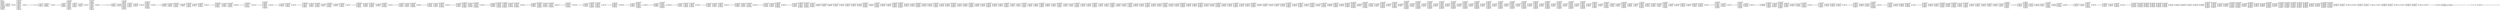 digraph "graph.cfg.gv" {
	subgraph global {
		node [fontname=Courier fontsize=30.0 rank=same shape=box]
		block_0 [label="0: %00 = #0x1\l2: %01 = #0x40\l4: MSTORE(%01, %00)\l5: [NO_SSA] DUP1\l6: [NO_SSA] PUSH1\l8: [NO_SSA] DUP2\l9: [NO_SSA] MSTORE\la: [NO_SSA] PUSH1\lc: [NO_SSA] ADD\ld: [NO_SSA] PUSH1\lf: [NO_SSA] DUP2\l10: [NO_SSA] MSTORE\l11: [NO_SSA] PUSH1\l13: [NO_SSA] ADD\l14: [NO_SSA] PUSH1\l16: [NO_SSA] ISZERO\l17: [NO_SSA] ISZERO\l18: [NO_SSA] DUP2\l19: [NO_SSA] MSTORE\l1a: [NO_SSA] POP\l1b: [NO_SSA] SWAP1\l1c: [NO_SSA] JUMP\l"]
		block_1d [label="1d: [NO_SSA] JUMPDEST\l1e: [NO_SSA] PUSH1\l20: [NO_SSA] PUSH2\l23: [NO_SSA] PUSH2\l26: [NO_SSA] DUP5\l27: [NO_SSA] PUSH2\l2a: [NO_SSA] JUMP\l"]
		block_2b [label="2b: [NO_SSA] JUMPDEST\l2c: [NO_SSA] PUSH2\l2f: [NO_SSA] JUMP\l"]
		block_30 [label="30: [NO_SSA] JUMPDEST\l31: [NO_SSA] SWAP1\l32: [NO_SSA] POP\l33: [NO_SSA] DUP1\l34: [NO_SSA] DUP4\l35: [NO_SSA] DUP3\l36: [NO_SSA] MSTORE\l37: [NO_SSA] PUSH1\l39: [NO_SSA] DUP3\l3a: [NO_SSA] ADD\l3b: [NO_SSA] SWAP1\l3c: [NO_SSA] POP\l3d: [NO_SSA] DUP3\l3e: [NO_SSA] DUP6\l3f: [NO_SSA] PUSH1\l41: [NO_SSA] DUP7\l42: [NO_SSA] MUL\l43: [NO_SSA] DUP3\l44: [NO_SSA] ADD\l45: [NO_SSA] GT\l46: [NO_SSA] ISZERO\l47: [NO_SSA] PUSH2\l4a: [NO_SSA] JUMPI\l"]
		block_4b [label="4b: [NO_SSA] PUSH2\l4e: [NO_SSA] PUSH2\l51: [NO_SSA] JUMP\l"]
		block_52 [label="52: [NO_SSA] JUMPDEST\l"]
		block_53 [label="53: [NO_SSA] JUMPDEST\l54: [NO_SSA] PUSH1\l"]
		block_56 [label="56: [NO_SSA] JUMPDEST\l57: [NO_SSA] DUP6\l58: [NO_SSA] DUP2\l59: [NO_SSA] LT\l5a: [NO_SSA] ISZERO\l5b: [NO_SSA] PUSH2\l5e: [NO_SSA] JUMPI\l"]
		block_5f [label="5f: [NO_SSA] DUP2\l60: [NO_SSA] CALLDATALOAD\l61: [NO_SSA] PUSH8\l6a: [NO_SSA] DUP2\l6b: [NO_SSA] GT\l6c: [NO_SSA] ISZERO\l6d: [NO_SSA] PUSH2\l70: [NO_SSA] JUMPI\l"]
		block_71 [label="71: [NO_SSA] PUSH2\l74: [NO_SSA] PUSH2\l77: [NO_SSA] JUMP\l"]
		block_78 [label="78: [NO_SSA] JUMPDEST\l"]
		block_79 [label="79: [NO_SSA] JUMPDEST\l7a: [NO_SSA] DUP1\l7b: [NO_SSA] DUP7\l7c: [NO_SSA] ADD\l7d: [NO_SSA] PUSH2\l80: [NO_SSA] DUP10\l81: [NO_SSA] DUP3\l82: [NO_SSA] PUSH2\l85: [NO_SSA] JUMP\l"]
		block_86 [label="86: [NO_SSA] JUMPDEST\l87: [NO_SSA] DUP6\l88: [NO_SSA] MSTORE\l89: [NO_SSA] PUSH1\l8b: [NO_SSA] DUP6\l8c: [NO_SSA] ADD\l8d: [NO_SSA] SWAP5\l8e: [NO_SSA] POP\l8f: [NO_SSA] PUSH1\l91: [NO_SSA] DUP5\l92: [NO_SSA] ADD\l93: [NO_SSA] SWAP4\l94: [NO_SSA] POP\l95: [NO_SSA] POP\l96: [NO_SSA] POP\l97: [NO_SSA] PUSH1\l99: [NO_SSA] DUP2\l9a: [NO_SSA] ADD\l9b: [NO_SSA] SWAP1\l9c: [NO_SSA] POP\l9d: [NO_SSA] PUSH2\la0: [NO_SSA] JUMP\l"]
		block_a1 [label="a1: [NO_SSA] JUMPDEST\la2: [NO_SSA] POP\la3: [NO_SSA] POP\la4: [NO_SSA] POP\la5: [NO_SSA] SWAP4\la6: [NO_SSA] SWAP3\la7: [NO_SSA] POP\la8: [NO_SSA] POP\la9: [NO_SSA] POP\laa: [NO_SSA] JUMP\l"]
		block_ab [label="ab: [NO_SSA] JUMPDEST\lac: [NO_SSA] PUSH1\lae: [NO_SSA] PUSH2\lb1: [NO_SSA] PUSH2\lb4: [NO_SSA] DUP5\lb5: [NO_SSA] PUSH2\lb8: [NO_SSA] JUMP\l"]
		block_b9 [label="b9: [NO_SSA] JUMPDEST\lba: [NO_SSA] PUSH2\lbd: [NO_SSA] JUMP\l"]
		block_be [label="be: [NO_SSA] JUMPDEST\lbf: [NO_SSA] SWAP1\lc0: [NO_SSA] POP\lc1: [NO_SSA] DUP1\lc2: [NO_SSA] DUP4\lc3: [NO_SSA] DUP3\lc4: [NO_SSA] MSTORE\lc5: [NO_SSA] PUSH1\lc7: [NO_SSA] DUP3\lc8: [NO_SSA] ADD\lc9: [NO_SSA] SWAP1\lca: [NO_SSA] POP\lcb: [NO_SSA] DUP3\lcc: [NO_SSA] DUP6\lcd: [NO_SSA] PUSH1\lcf: [NO_SSA] DUP7\ld0: [NO_SSA] MUL\ld1: [NO_SSA] DUP3\ld2: [NO_SSA] ADD\ld3: [NO_SSA] GT\ld4: [NO_SSA] ISZERO\ld5: [NO_SSA] PUSH2\ld8: [NO_SSA] JUMPI\l"]
		block_d9 [label="d9: [NO_SSA] PUSH2\ldc: [NO_SSA] PUSH2\ldf: [NO_SSA] JUMP\l"]
		block_e0 [label="e0: [NO_SSA] JUMPDEST\l"]
		block_e1 [label="e1: [NO_SSA] JUMPDEST\le2: [NO_SSA] PUSH1\l"]
		block_e4 [label="e4: [NO_SSA] JUMPDEST\le5: [NO_SSA] DUP6\le6: [NO_SSA] DUP2\le7: [NO_SSA] LT\le8: [NO_SSA] ISZERO\le9: [NO_SSA] PUSH2\lec: [NO_SSA] JUMPI\l"]
		block_ed [label="ed: [NO_SSA] DUP2\lee: [NO_SSA] PUSH2\lf1: [NO_SSA] DUP9\lf2: [NO_SSA] DUP3\lf3: [NO_SSA] PUSH2\lf6: [NO_SSA] JUMP\l"]
		block_f7 [label="f7: [NO_SSA] JUMPDEST\lf8: [NO_SSA] DUP5\lf9: [NO_SSA] MSTORE\lfa: [NO_SSA] PUSH1\lfc: [NO_SSA] DUP5\lfd: [NO_SSA] ADD\lfe: [NO_SSA] SWAP4\lff: [NO_SSA] POP\l100: [NO_SSA] PUSH1\l102: [NO_SSA] DUP4\l103: [NO_SSA] ADD\l104: [NO_SSA] SWAP3\l105: [NO_SSA] POP\l106: [NO_SSA] POP\l107: [NO_SSA] PUSH1\l109: [NO_SSA] DUP2\l10a: [NO_SSA] ADD\l10b: [NO_SSA] SWAP1\l10c: [NO_SSA] POP\l10d: [NO_SSA] PUSH2\l110: [NO_SSA] JUMP\l"]
		block_111 [label="111: [NO_SSA] JUMPDEST\l112: [NO_SSA] POP\l113: [NO_SSA] POP\l114: [NO_SSA] POP\l115: [NO_SSA] SWAP4\l116: [NO_SSA] SWAP3\l117: [NO_SSA] POP\l118: [NO_SSA] POP\l119: [NO_SSA] POP\l11a: [NO_SSA] JUMP\l"]
		block_11b [label="11b: [NO_SSA] JUMPDEST\l11c: [NO_SSA] PUSH1\l11e: [NO_SSA] PUSH2\l121: [NO_SSA] PUSH2\l124: [NO_SSA] DUP5\l125: [NO_SSA] PUSH2\l128: [NO_SSA] JUMP\l"]
		block_129 [label="129: [NO_SSA] JUMPDEST\l12a: [NO_SSA] PUSH2\l12d: [NO_SSA] JUMP\l"]
		block_12e [label="12e: [NO_SSA] JUMPDEST\l12f: [NO_SSA] SWAP1\l130: [NO_SSA] POP\l131: [NO_SSA] DUP3\l132: [NO_SSA] DUP2\l133: [NO_SSA] MSTORE\l134: [NO_SSA] PUSH1\l136: [NO_SSA] DUP2\l137: [NO_SSA] ADD\l138: [NO_SSA] DUP5\l139: [NO_SSA] DUP5\l13a: [NO_SSA] DUP5\l13b: [NO_SSA] ADD\l13c: [NO_SSA] GT\l13d: [NO_SSA] ISZERO\l13e: [NO_SSA] PUSH2\l141: [NO_SSA] JUMPI\l"]
		block_142 [label="142: [NO_SSA] PUSH2\l145: [NO_SSA] PUSH2\l148: [NO_SSA] JUMP\l"]
		block_149 [label="149: [NO_SSA] JUMPDEST\l"]
		block_14a [label="14a: [NO_SSA] JUMPDEST\l14b: [NO_SSA] PUSH2\l14e: [NO_SSA] DUP5\l14f: [NO_SSA] DUP3\l150: [NO_SSA] DUP6\l151: [NO_SSA] PUSH2\l154: [NO_SSA] JUMP\l"]
		block_155 [label="155: [NO_SSA] JUMPDEST\l156: [NO_SSA] POP\l157: [NO_SSA] SWAP4\l158: [NO_SSA] SWAP3\l159: [NO_SSA] POP\l15a: [NO_SSA] POP\l15b: [NO_SSA] POP\l15c: [NO_SSA] JUMP\l"]
		block_15d [label="15d: [NO_SSA] JUMPDEST\l15e: [NO_SSA] PUSH1\l160: [NO_SSA] DUP2\l161: [NO_SSA] CALLDATALOAD\l162: [NO_SSA] SWAP1\l163: [NO_SSA] POP\l164: [NO_SSA] PUSH2\l167: [NO_SSA] DUP2\l168: [NO_SSA] PUSH2\l16b: [NO_SSA] JUMP\l"]
		block_16c [label="16c: [NO_SSA] JUMPDEST\l16d: [NO_SSA] SWAP3\l16e: [NO_SSA] SWAP2\l16f: [NO_SSA] POP\l170: [NO_SSA] POP\l171: [NO_SSA] JUMP\l"]
		block_172 [label="172: [NO_SSA] JUMPDEST\l173: [NO_SSA] PUSH1\l175: [NO_SSA] DUP2\l176: [NO_SSA] MLOAD\l177: [NO_SSA] SWAP1\l178: [NO_SSA] POP\l179: [NO_SSA] PUSH2\l17c: [NO_SSA] DUP2\l17d: [NO_SSA] PUSH2\l180: [NO_SSA] JUMP\l"]
		block_181 [label="181: [NO_SSA] JUMPDEST\l182: [NO_SSA] SWAP3\l183: [NO_SSA] SWAP2\l184: [NO_SSA] POP\l185: [NO_SSA] POP\l186: [NO_SSA] JUMP\l"]
		block_187 [label="187: [NO_SSA] JUMPDEST\l188: [NO_SSA] PUSH1\l18a: [NO_SSA] DUP3\l18b: [NO_SSA] PUSH1\l18d: [NO_SSA] DUP4\l18e: [NO_SSA] ADD\l18f: [NO_SSA] SLT\l190: [NO_SSA] PUSH2\l193: [NO_SSA] JUMPI\l"]
		block_194 [label="194: [NO_SSA] PUSH2\l197: [NO_SSA] PUSH2\l19a: [NO_SSA] JUMP\l"]
		block_19b [label="19b: [NO_SSA] JUMPDEST\l"]
		block_19c [label="19c: [NO_SSA] JUMPDEST\l19d: [NO_SSA] DUP2\l19e: [NO_SSA] CALLDATALOAD\l19f: [NO_SSA] PUSH2\l1a2: [NO_SSA] DUP5\l1a3: [NO_SSA] DUP3\l1a4: [NO_SSA] PUSH1\l1a6: [NO_SSA] DUP7\l1a7: [NO_SSA] ADD\l1a8: [NO_SSA] PUSH2\l1ab: [NO_SSA] JUMP\l"]
		block_1ac [label="1ac: [NO_SSA] JUMPDEST\l1ad: [NO_SSA] SWAP2\l1ae: [NO_SSA] POP\l1af: [NO_SSA] POP\l1b0: [NO_SSA] SWAP3\l1b1: [NO_SSA] SWAP2\l1b2: [NO_SSA] POP\l1b3: [NO_SSA] POP\l1b4: [NO_SSA] JUMP\l"]
		block_1b5 [label="1b5: [NO_SSA] JUMPDEST\l1b6: [NO_SSA] PUSH1\l1b8: [NO_SSA] DUP1\l1b9: [NO_SSA] DUP4\l1ba: [NO_SSA] PUSH1\l1bc: [NO_SSA] DUP5\l1bd: [NO_SSA] ADD\l1be: [NO_SSA] SLT\l1bf: [NO_SSA] PUSH2\l1c2: [NO_SSA] JUMPI\l"]
		block_1c3 [label="1c3: [NO_SSA] PUSH2\l1c6: [NO_SSA] PUSH2\l1c9: [NO_SSA] JUMP\l"]
		block_1ca [label="1ca: [NO_SSA] JUMPDEST\l"]
		block_1cb [label="1cb: [NO_SSA] JUMPDEST\l1cc: [NO_SSA] DUP3\l1cd: [NO_SSA] CALLDATALOAD\l1ce: [NO_SSA] SWAP1\l1cf: [NO_SSA] POP\l1d0: [NO_SSA] PUSH8\l1d9: [NO_SSA] DUP2\l1da: [NO_SSA] GT\l1db: [NO_SSA] ISZERO\l1dc: [NO_SSA] PUSH2\l1df: [NO_SSA] JUMPI\l"]
		block_1e0 [label="1e0: [NO_SSA] PUSH2\l1e3: [NO_SSA] PUSH2\l1e6: [NO_SSA] JUMP\l"]
		block_1e7 [label="1e7: [NO_SSA] JUMPDEST\l"]
		block_1e8 [label="1e8: [NO_SSA] JUMPDEST\l1e9: [NO_SSA] PUSH1\l1eb: [NO_SSA] DUP4\l1ec: [NO_SSA] ADD\l1ed: [NO_SSA] SWAP2\l1ee: [NO_SSA] POP\l1ef: [NO_SSA] DUP4\l1f0: [NO_SSA] PUSH1\l1f2: [NO_SSA] DUP3\l1f3: [NO_SSA] MUL\l1f4: [NO_SSA] DUP4\l1f5: [NO_SSA] ADD\l1f6: [NO_SSA] GT\l1f7: [NO_SSA] ISZERO\l1f8: [NO_SSA] PUSH2\l1fb: [NO_SSA] JUMPI\l"]
		block_1fc [label="1fc: [NO_SSA] PUSH2\l1ff: [NO_SSA] PUSH2\l202: [NO_SSA] JUMP\l"]
		block_203 [label="203: [NO_SSA] JUMPDEST\l"]
		block_204 [label="204: [NO_SSA] JUMPDEST\l205: [NO_SSA] SWAP3\l206: [NO_SSA] POP\l207: [NO_SSA] SWAP3\l208: [NO_SSA] SWAP1\l209: [NO_SSA] POP\l20a: [NO_SSA] JUMP\l"]
		block_20b [label="20b: [NO_SSA] JUMPDEST\l20c: [NO_SSA] PUSH1\l20e: [NO_SSA] DUP3\l20f: [NO_SSA] PUSH1\l211: [NO_SSA] DUP4\l212: [NO_SSA] ADD\l213: [NO_SSA] SLT\l214: [NO_SSA] PUSH2\l217: [NO_SSA] JUMPI\l"]
		block_218 [label="218: [NO_SSA] PUSH2\l21b: [NO_SSA] PUSH2\l21e: [NO_SSA] JUMP\l"]
		block_21f [label="21f: [NO_SSA] JUMPDEST\l"]
		block_220 [label="220: [NO_SSA] JUMPDEST\l221: [NO_SSA] DUP2\l222: [NO_SSA] CALLDATALOAD\l223: [NO_SSA] PUSH2\l226: [NO_SSA] DUP5\l227: [NO_SSA] DUP3\l228: [NO_SSA] PUSH1\l22a: [NO_SSA] DUP7\l22b: [NO_SSA] ADD\l22c: [NO_SSA] PUSH2\l22f: [NO_SSA] JUMP\l"]
		block_230 [label="230: [NO_SSA] JUMPDEST\l231: [NO_SSA] SWAP2\l232: [NO_SSA] POP\l233: [NO_SSA] POP\l234: [NO_SSA] SWAP3\l235: [NO_SSA] SWAP2\l236: [NO_SSA] POP\l237: [NO_SSA] POP\l238: [NO_SSA] JUMP\l"]
		block_239 [label="239: [NO_SSA] JUMPDEST\l23a: [NO_SSA] PUSH1\l23c: [NO_SSA] DUP2\l23d: [NO_SSA] MLOAD\l23e: [NO_SSA] SWAP1\l23f: [NO_SSA] POP\l240: [NO_SSA] PUSH2\l243: [NO_SSA] DUP2\l244: [NO_SSA] PUSH2\l247: [NO_SSA] JUMP\l"]
		block_248 [label="248: [NO_SSA] JUMPDEST\l249: [NO_SSA] SWAP3\l24a: [NO_SSA] SWAP2\l24b: [NO_SSA] POP\l24c: [NO_SSA] POP\l24d: [NO_SSA] JUMP\l"]
		block_24e [label="24e: [NO_SSA] JUMPDEST\l24f: [NO_SSA] PUSH1\l251: [NO_SSA] DUP2\l252: [NO_SSA] CALLDATALOAD\l253: [NO_SSA] SWAP1\l254: [NO_SSA] POP\l255: [NO_SSA] PUSH2\l258: [NO_SSA] DUP2\l259: [NO_SSA] PUSH2\l25c: [NO_SSA] JUMP\l"]
		block_25d [label="25d: [NO_SSA] JUMPDEST\l25e: [NO_SSA] SWAP3\l25f: [NO_SSA] SWAP2\l260: [NO_SSA] POP\l261: [NO_SSA] POP\l262: [NO_SSA] JUMP\l"]
		block_263 [label="263: [NO_SSA] JUMPDEST\l264: [NO_SSA] PUSH1\l266: [NO_SSA] DUP3\l267: [NO_SSA] PUSH1\l269: [NO_SSA] DUP4\l26a: [NO_SSA] ADD\l26b: [NO_SSA] SLT\l26c: [NO_SSA] PUSH2\l26f: [NO_SSA] JUMPI\l"]
		block_270 [label="270: [NO_SSA] PUSH2\l273: [NO_SSA] PUSH2\l276: [NO_SSA] JUMP\l"]
		block_277 [label="277: [NO_SSA] JUMPDEST\l"]
		block_278 [label="278: [NO_SSA] JUMPDEST\l279: [NO_SSA] DUP2\l27a: [NO_SSA] CALLDATALOAD\l27b: [NO_SSA] PUSH2\l27e: [NO_SSA] DUP5\l27f: [NO_SSA] DUP3\l280: [NO_SSA] PUSH1\l282: [NO_SSA] DUP7\l283: [NO_SSA] ADD\l284: [NO_SSA] PUSH2\l287: [NO_SSA] JUMP\l"]
		block_288 [label="288: [NO_SSA] JUMPDEST\l289: [NO_SSA] SWAP2\l28a: [NO_SSA] POP\l28b: [NO_SSA] POP\l28c: [NO_SSA] SWAP3\l28d: [NO_SSA] SWAP2\l28e: [NO_SSA] POP\l28f: [NO_SSA] POP\l290: [NO_SSA] JUMP\l"]
		block_291 [label="291: [NO_SSA] JUMPDEST\l292: [NO_SSA] PUSH1\l294: [NO_SSA] DUP2\l295: [NO_SSA] CALLDATALOAD\l296: [NO_SSA] SWAP1\l297: [NO_SSA] POP\l298: [NO_SSA] PUSH2\l29b: [NO_SSA] DUP2\l29c: [NO_SSA] PUSH2\l29f: [NO_SSA] JUMP\l"]
		block_2a0 [label="2a0: [NO_SSA] JUMPDEST\l2a1: [NO_SSA] SWAP3\l2a2: [NO_SSA] SWAP2\l2a3: [NO_SSA] POP\l2a4: [NO_SSA] POP\l2a5: [NO_SSA] JUMP\l"]
		block_2a6 [label="2a6: [NO_SSA] JUMPDEST\l2a7: [NO_SSA] PUSH1\l2a9: [NO_SSA] PUSH1\l2ab: [NO_SSA] DUP3\l2ac: [NO_SSA] DUP5\l2ad: [NO_SSA] SUB\l2ae: [NO_SSA] SLT\l2af: [NO_SSA] ISZERO\l2b0: [NO_SSA] PUSH2\l2b3: [NO_SSA] JUMPI\l"]
		block_2b4 [label="2b4: [NO_SSA] PUSH2\l2b7: [NO_SSA] PUSH2\l2ba: [NO_SSA] JUMP\l"]
		block_2bb [label="2bb: [NO_SSA] JUMPDEST\l"]
		block_2bc [label="2bc: [NO_SSA] JUMPDEST\l2bd: [NO_SSA] PUSH1\l2bf: [NO_SSA] PUSH2\l2c2: [NO_SSA] DUP5\l2c3: [NO_SSA] DUP3\l2c4: [NO_SSA] DUP6\l2c5: [NO_SSA] ADD\l2c6: [NO_SSA] PUSH2\l2c9: [NO_SSA] JUMP\l"]
		block_2ca [label="2ca: [NO_SSA] JUMPDEST\l2cb: [NO_SSA] SWAP2\l2cc: [NO_SSA] POP\l2cd: [NO_SSA] POP\l2ce: [NO_SSA] SWAP3\l2cf: [NO_SSA] SWAP2\l2d0: [NO_SSA] POP\l2d1: [NO_SSA] POP\l2d2: [NO_SSA] JUMP\l"]
		block_2d3 [label="2d3: [NO_SSA] JUMPDEST\l2d4: [NO_SSA] PUSH1\l2d6: [NO_SSA] PUSH1\l2d8: [NO_SSA] DUP3\l2d9: [NO_SSA] DUP5\l2da: [NO_SSA] SUB\l2db: [NO_SSA] SLT\l2dc: [NO_SSA] ISZERO\l2dd: [NO_SSA] PUSH2\l2e0: [NO_SSA] JUMPI\l"]
		block_2e1 [label="2e1: [NO_SSA] PUSH2\l2e4: [NO_SSA] PUSH2\l2e7: [NO_SSA] JUMP\l"]
		block_2e8 [label="2e8: [NO_SSA] JUMPDEST\l"]
		block_2e9 [label="2e9: [NO_SSA] JUMPDEST\l2ea: [NO_SSA] PUSH1\l2ec: [NO_SSA] PUSH2\l2ef: [NO_SSA] DUP5\l2f0: [NO_SSA] DUP3\l2f1: [NO_SSA] DUP6\l2f2: [NO_SSA] ADD\l2f3: [NO_SSA] PUSH2\l2f6: [NO_SSA] JUMP\l"]
		block_2f7 [label="2f7: [NO_SSA] JUMPDEST\l2f8: [NO_SSA] SWAP2\l2f9: [NO_SSA] POP\l2fa: [NO_SSA] POP\l2fb: [NO_SSA] SWAP3\l2fc: [NO_SSA] SWAP2\l2fd: [NO_SSA] POP\l2fe: [NO_SSA] POP\l2ff: [NO_SSA] JUMP\l"]
		block_300 [label="300: [NO_SSA] JUMPDEST\l301: [NO_SSA] PUSH1\l303: [NO_SSA] DUP1\l304: [NO_SSA] PUSH1\l306: [NO_SSA] DUP4\l307: [NO_SSA] DUP6\l308: [NO_SSA] SUB\l309: [NO_SSA] SLT\l30a: [NO_SSA] ISZERO\l30b: [NO_SSA] PUSH2\l30e: [NO_SSA] JUMPI\l"]
		block_30f [label="30f: [NO_SSA] PUSH2\l312: [NO_SSA] PUSH2\l315: [NO_SSA] JUMP\l"]
		block_316 [label="316: [NO_SSA] JUMPDEST\l"]
		block_317 [label="317: [NO_SSA] JUMPDEST\l318: [NO_SSA] PUSH1\l31a: [NO_SSA] PUSH2\l31d: [NO_SSA] DUP6\l31e: [NO_SSA] DUP3\l31f: [NO_SSA] DUP7\l320: [NO_SSA] ADD\l321: [NO_SSA] PUSH2\l324: [NO_SSA] JUMP\l"]
		block_325 [label="325: [NO_SSA] JUMPDEST\l326: [NO_SSA] SWAP3\l327: [NO_SSA] POP\l328: [NO_SSA] POP\l329: [NO_SSA] PUSH1\l32b: [NO_SSA] PUSH2\l32e: [NO_SSA] DUP6\l32f: [NO_SSA] DUP3\l330: [NO_SSA] DUP7\l331: [NO_SSA] ADD\l332: [NO_SSA] PUSH2\l335: [NO_SSA] JUMP\l"]
		block_336 [label="336: [NO_SSA] JUMPDEST\l337: [NO_SSA] SWAP2\l338: [NO_SSA] POP\l339: [NO_SSA] POP\l33a: [NO_SSA] SWAP3\l33b: [NO_SSA] POP\l33c: [NO_SSA] SWAP3\l33d: [NO_SSA] SWAP1\l33e: [NO_SSA] POP\l33f: [NO_SSA] JUMP\l"]
		block_340 [label="340: [NO_SSA] JUMPDEST\l341: [NO_SSA] PUSH1\l343: [NO_SSA] DUP1\l344: [NO_SSA] PUSH1\l346: [NO_SSA] PUSH1\l348: [NO_SSA] DUP5\l349: [NO_SSA] DUP7\l34a: [NO_SSA] SUB\l34b: [NO_SSA] SLT\l34c: [NO_SSA] ISZERO\l34d: [NO_SSA] PUSH2\l350: [NO_SSA] JUMPI\l"]
		block_351 [label="351: [NO_SSA] PUSH2\l354: [NO_SSA] PUSH2\l357: [NO_SSA] JUMP\l"]
		block_358 [label="358: [NO_SSA] JUMPDEST\l"]
		block_359 [label="359: [NO_SSA] JUMPDEST\l35a: [NO_SSA] PUSH1\l35c: [NO_SSA] PUSH2\l35f: [NO_SSA] DUP7\l360: [NO_SSA] DUP3\l361: [NO_SSA] DUP8\l362: [NO_SSA] ADD\l363: [NO_SSA] PUSH2\l366: [NO_SSA] JUMP\l"]
		block_367 [label="367: [NO_SSA] JUMPDEST\l368: [NO_SSA] SWAP4\l369: [NO_SSA] POP\l36a: [NO_SSA] POP\l36b: [NO_SSA] PUSH1\l36d: [NO_SSA] PUSH2\l370: [NO_SSA] DUP7\l371: [NO_SSA] DUP3\l372: [NO_SSA] DUP8\l373: [NO_SSA] ADD\l374: [NO_SSA] PUSH2\l377: [NO_SSA] JUMP\l"]
		block_378 [label="378: [NO_SSA] JUMPDEST\l379: [NO_SSA] SWAP3\l37a: [NO_SSA] POP\l37b: [NO_SSA] POP\l37c: [NO_SSA] PUSH1\l37e: [NO_SSA] PUSH2\l381: [NO_SSA] DUP7\l382: [NO_SSA] DUP3\l383: [NO_SSA] DUP8\l384: [NO_SSA] ADD\l385: [NO_SSA] PUSH2\l388: [NO_SSA] JUMP\l"]
		block_389 [label="389: [NO_SSA] JUMPDEST\l38a: [NO_SSA] SWAP2\l38b: [NO_SSA] POP\l38c: [NO_SSA] POP\l38d: [NO_SSA] SWAP3\l38e: [NO_SSA] POP\l38f: [NO_SSA] SWAP3\l390: [NO_SSA] POP\l391: [NO_SSA] SWAP3\l392: [NO_SSA] JUMP\l"]
		block_393 [label="393: [NO_SSA] JUMPDEST\l394: [NO_SSA] PUSH1\l396: [NO_SSA] DUP1\l397: [NO_SSA] PUSH1\l399: [NO_SSA] DUP4\l39a: [NO_SSA] DUP6\l39b: [NO_SSA] SUB\l39c: [NO_SSA] SLT\l39d: [NO_SSA] ISZERO\l39e: [NO_SSA] PUSH2\l3a1: [NO_SSA] JUMPI\l"]
		block_3a2 [label="3a2: [NO_SSA] PUSH2\l3a5: [NO_SSA] PUSH2\l3a8: [NO_SSA] JUMP\l"]
		block_3a9 [label="3a9: [NO_SSA] JUMPDEST\l"]
		block_3aa [label="3aa: [NO_SSA] JUMPDEST\l3ab: [NO_SSA] PUSH1\l3ad: [NO_SSA] PUSH2\l3b0: [NO_SSA] DUP6\l3b1: [NO_SSA] DUP3\l3b2: [NO_SSA] DUP7\l3b3: [NO_SSA] ADD\l3b4: [NO_SSA] PUSH2\l3b7: [NO_SSA] JUMP\l"]
		block_3b8 [label="3b8: [NO_SSA] JUMPDEST\l3b9: [NO_SSA] SWAP3\l3ba: [NO_SSA] POP\l3bb: [NO_SSA] POP\l3bc: [NO_SSA] PUSH1\l3be: [NO_SSA] PUSH2\l3c1: [NO_SSA] DUP6\l3c2: [NO_SSA] DUP3\l3c3: [NO_SSA] DUP7\l3c4: [NO_SSA] ADD\l3c5: [NO_SSA] PUSH2\l3c8: [NO_SSA] JUMP\l"]
		block_3c9 [label="3c9: [NO_SSA] JUMPDEST\l3ca: [NO_SSA] SWAP2\l3cb: [NO_SSA] POP\l3cc: [NO_SSA] POP\l3cd: [NO_SSA] SWAP3\l3ce: [NO_SSA] POP\l3cf: [NO_SSA] SWAP3\l3d0: [NO_SSA] SWAP1\l3d1: [NO_SSA] POP\l3d2: [NO_SSA] JUMP\l"]
		block_3d3 [label="3d3: [NO_SSA] JUMPDEST\l3d4: [NO_SSA] PUSH1\l3d6: [NO_SSA] DUP1\l3d7: [NO_SSA] PUSH1\l3d9: [NO_SSA] DUP4\l3da: [NO_SSA] DUP6\l3db: [NO_SSA] SUB\l3dc: [NO_SSA] SLT\l3dd: [NO_SSA] ISZERO\l3de: [NO_SSA] PUSH2\l3e1: [NO_SSA] JUMPI\l"]
		block_3e2 [label="3e2: [NO_SSA] PUSH2\l3e5: [NO_SSA] PUSH2\l3e8: [NO_SSA] JUMP\l"]
		block_3e9 [label="3e9: [NO_SSA] JUMPDEST\l"]
		block_3ea [label="3ea: [NO_SSA] JUMPDEST\l3eb: [NO_SSA] PUSH1\l3ed: [NO_SSA] DUP4\l3ee: [NO_SSA] ADD\l3ef: [NO_SSA] CALLDATALOAD\l3f0: [NO_SSA] PUSH8\l3f9: [NO_SSA] DUP2\l3fa: [NO_SSA] GT\l3fb: [NO_SSA] ISZERO\l3fc: [NO_SSA] PUSH2\l3ff: [NO_SSA] JUMPI\l"]
		block_400 [label="400: [NO_SSA] PUSH2\l403: [NO_SSA] PUSH2\l406: [NO_SSA] JUMP\l"]
		block_407 [label="407: [NO_SSA] JUMPDEST\l"]
		block_408 [label="408: [NO_SSA] JUMPDEST\l409: [NO_SSA] PUSH2\l40c: [NO_SSA] DUP6\l40d: [NO_SSA] DUP3\l40e: [NO_SSA] DUP7\l40f: [NO_SSA] ADD\l410: [NO_SSA] PUSH2\l413: [NO_SSA] JUMP\l"]
		block_414 [label="414: [NO_SSA] JUMPDEST\l415: [NO_SSA] SWAP3\l416: [NO_SSA] POP\l417: [NO_SSA] SWAP3\l418: [NO_SSA] POP\l419: [NO_SSA] POP\l41a: [NO_SSA] SWAP3\l41b: [NO_SSA] POP\l41c: [NO_SSA] SWAP3\l41d: [NO_SSA] SWAP1\l41e: [NO_SSA] POP\l41f: [NO_SSA] JUMP\l"]
		block_420 [label="420: [NO_SSA] JUMPDEST\l421: [NO_SSA] PUSH1\l423: [NO_SSA] DUP1\l424: [NO_SSA] PUSH1\l426: [NO_SSA] PUSH1\l428: [NO_SSA] DUP5\l429: [NO_SSA] DUP7\l42a: [NO_SSA] SUB\l42b: [NO_SSA] SLT\l42c: [NO_SSA] ISZERO\l42d: [NO_SSA] PUSH2\l430: [NO_SSA] JUMPI\l"]
		block_431 [label="431: [NO_SSA] PUSH2\l434: [NO_SSA] PUSH2\l437: [NO_SSA] JUMP\l"]
		block_438 [label="438: [NO_SSA] JUMPDEST\l"]
		block_439 [label="439: [NO_SSA] JUMPDEST\l43a: [NO_SSA] PUSH1\l43c: [NO_SSA] DUP5\l43d: [NO_SSA] ADD\l43e: [NO_SSA] CALLDATALOAD\l43f: [NO_SSA] PUSH8\l448: [NO_SSA] DUP2\l449: [NO_SSA] GT\l44a: [NO_SSA] ISZERO\l44b: [NO_SSA] PUSH2\l44e: [NO_SSA] JUMPI\l"]
		block_44f [label="44f: [NO_SSA] PUSH2\l452: [NO_SSA] PUSH2\l455: [NO_SSA] JUMP\l"]
		block_456 [label="456: [NO_SSA] JUMPDEST\l"]
		block_457 [label="457: [NO_SSA] JUMPDEST\l458: [NO_SSA] PUSH2\l45b: [NO_SSA] DUP7\l45c: [NO_SSA] DUP3\l45d: [NO_SSA] DUP8\l45e: [NO_SSA] ADD\l45f: [NO_SSA] PUSH2\l462: [NO_SSA] JUMP\l"]
		block_463 [label="463: [NO_SSA] JUMPDEST\l464: [NO_SSA] SWAP4\l465: [NO_SSA] POP\l466: [NO_SSA] POP\l467: [NO_SSA] PUSH1\l469: [NO_SSA] DUP5\l46a: [NO_SSA] ADD\l46b: [NO_SSA] CALLDATALOAD\l46c: [NO_SSA] PUSH8\l475: [NO_SSA] DUP2\l476: [NO_SSA] GT\l477: [NO_SSA] ISZERO\l478: [NO_SSA] PUSH2\l47b: [NO_SSA] JUMPI\l"]
		block_47c [label="47c: [NO_SSA] PUSH2\l47f: [NO_SSA] PUSH2\l482: [NO_SSA] JUMP\l"]
		block_483 [label="483: [NO_SSA] JUMPDEST\l"]
		block_484 [label="484: [NO_SSA] JUMPDEST\l485: [NO_SSA] PUSH2\l488: [NO_SSA] DUP7\l489: [NO_SSA] DUP3\l48a: [NO_SSA] DUP8\l48b: [NO_SSA] ADD\l48c: [NO_SSA] PUSH2\l48f: [NO_SSA] JUMP\l"]
		block_490 [label="490: [NO_SSA] JUMPDEST\l491: [NO_SSA] SWAP3\l492: [NO_SSA] POP\l493: [NO_SSA] POP\l494: [NO_SSA] PUSH1\l496: [NO_SSA] DUP5\l497: [NO_SSA] ADD\l498: [NO_SSA] CALLDATALOAD\l499: [NO_SSA] PUSH8\l4a2: [NO_SSA] DUP2\l4a3: [NO_SSA] GT\l4a4: [NO_SSA] ISZERO\l4a5: [NO_SSA] PUSH2\l4a8: [NO_SSA] JUMPI\l"]
		block_4a9 [label="4a9: [NO_SSA] PUSH2\l4ac: [NO_SSA] PUSH2\l4af: [NO_SSA] JUMP\l"]
		block_4b0 [label="4b0: [NO_SSA] JUMPDEST\l"]
		block_4b1 [label="4b1: [NO_SSA] JUMPDEST\l4b2: [NO_SSA] PUSH2\l4b5: [NO_SSA] DUP7\l4b6: [NO_SSA] DUP3\l4b7: [NO_SSA] DUP8\l4b8: [NO_SSA] ADD\l4b9: [NO_SSA] PUSH2\l4bc: [NO_SSA] JUMP\l"]
		block_4bd [label="4bd: [NO_SSA] JUMPDEST\l4be: [NO_SSA] SWAP2\l4bf: [NO_SSA] POP\l4c0: [NO_SSA] POP\l4c1: [NO_SSA] SWAP3\l4c2: [NO_SSA] POP\l4c3: [NO_SSA] SWAP3\l4c4: [NO_SSA] POP\l4c5: [NO_SSA] SWAP3\l4c6: [NO_SSA] JUMP\l"]
		block_4c7 [label="4c7: [NO_SSA] JUMPDEST\l4c8: [NO_SSA] PUSH1\l4ca: [NO_SSA] PUSH1\l4cc: [NO_SSA] DUP3\l4cd: [NO_SSA] DUP5\l4ce: [NO_SSA] SUB\l4cf: [NO_SSA] SLT\l4d0: [NO_SSA] ISZERO\l4d1: [NO_SSA] PUSH2\l4d4: [NO_SSA] JUMPI\l"]
		block_4d5 [label="4d5: [NO_SSA] PUSH2\l4d8: [NO_SSA] PUSH2\l4db: [NO_SSA] JUMP\l"]
		block_4dc [label="4dc: [NO_SSA] JUMPDEST\l"]
		block_4dd [label="4dd: [NO_SSA] JUMPDEST\l4de: [NO_SSA] PUSH1\l4e0: [NO_SSA] PUSH2\l4e3: [NO_SSA] DUP5\l4e4: [NO_SSA] DUP3\l4e5: [NO_SSA] DUP6\l4e6: [NO_SSA] ADD\l4e7: [NO_SSA] PUSH2\l4ea: [NO_SSA] JUMP\l"]
		block_4eb [label="4eb: [NO_SSA] JUMPDEST\l4ec: [NO_SSA] SWAP2\l4ed: [NO_SSA] POP\l4ee: [NO_SSA] POP\l4ef: [NO_SSA] SWAP3\l4f0: [NO_SSA] SWAP2\l4f1: [NO_SSA] POP\l4f2: [NO_SSA] POP\l4f3: [NO_SSA] JUMP\l"]
		block_4f4 [label="4f4: [NO_SSA] JUMPDEST\l4f5: [NO_SSA] PUSH1\l4f7: [NO_SSA] PUSH1\l4f9: [NO_SSA] DUP3\l4fa: [NO_SSA] DUP5\l4fb: [NO_SSA] SUB\l4fc: [NO_SSA] SLT\l4fd: [NO_SSA] ISZERO\l4fe: [NO_SSA] PUSH2\l501: [NO_SSA] JUMPI\l"]
		block_502 [label="502: [NO_SSA] PUSH2\l505: [NO_SSA] PUSH2\l508: [NO_SSA] JUMP\l"]
		block_509 [label="509: [NO_SSA] JUMPDEST\l"]
		block_50a [label="50a: [NO_SSA] JUMPDEST\l50b: [NO_SSA] PUSH1\l50d: [NO_SSA] PUSH2\l510: [NO_SSA] DUP5\l511: [NO_SSA] DUP3\l512: [NO_SSA] DUP6\l513: [NO_SSA] ADD\l514: [NO_SSA] PUSH2\l517: [NO_SSA] JUMP\l"]
		block_518 [label="518: [NO_SSA] JUMPDEST\l519: [NO_SSA] SWAP2\l51a: [NO_SSA] POP\l51b: [NO_SSA] POP\l51c: [NO_SSA] SWAP3\l51d: [NO_SSA] SWAP2\l51e: [NO_SSA] POP\l51f: [NO_SSA] POP\l520: [NO_SSA] JUMP\l"]
		block_521 [label="521: [NO_SSA] JUMPDEST\l522: [NO_SSA] PUSH1\l524: [NO_SSA] PUSH1\l526: [NO_SSA] DUP3\l527: [NO_SSA] DUP5\l528: [NO_SSA] SUB\l529: [NO_SSA] SLT\l52a: [NO_SSA] ISZERO\l52b: [NO_SSA] PUSH2\l52e: [NO_SSA] JUMPI\l"]
		block_52f [label="52f: [NO_SSA] PUSH2\l532: [NO_SSA] PUSH2\l535: [NO_SSA] JUMP\l"]
		block_536 [label="536: [NO_SSA] JUMPDEST\l"]
		block_537 [label="537: [NO_SSA] JUMPDEST\l538: [NO_SSA] PUSH1\l53a: [NO_SSA] PUSH2\l53d: [NO_SSA] DUP5\l53e: [NO_SSA] DUP3\l53f: [NO_SSA] DUP6\l540: [NO_SSA] ADD\l541: [NO_SSA] PUSH2\l544: [NO_SSA] JUMP\l"]
		block_545 [label="545: [NO_SSA] JUMPDEST\l546: [NO_SSA] SWAP2\l547: [NO_SSA] POP\l548: [NO_SSA] POP\l549: [NO_SSA] SWAP3\l54a: [NO_SSA] SWAP2\l54b: [NO_SSA] POP\l54c: [NO_SSA] POP\l54d: [NO_SSA] JUMP\l"]
		block_54e [label="54e: [NO_SSA] JUMPDEST\l54f: [NO_SSA] PUSH1\l551: [NO_SSA] DUP1\l552: [NO_SSA] PUSH1\l554: [NO_SSA] PUSH1\l556: [NO_SSA] DUP5\l557: [NO_SSA] DUP7\l558: [NO_SSA] SUB\l559: [NO_SSA] SLT\l55a: [NO_SSA] ISZERO\l55b: [NO_SSA] PUSH2\l55e: [NO_SSA] JUMPI\l"]
		block_55f [label="55f: [NO_SSA] PUSH2\l562: [NO_SSA] PUSH2\l565: [NO_SSA] JUMP\l"]
		block_566 [label="566: [NO_SSA] JUMPDEST\l"]
		block_567 [label="567: [NO_SSA] JUMPDEST\l568: [NO_SSA] PUSH1\l56a: [NO_SSA] PUSH2\l56d: [NO_SSA] DUP7\l56e: [NO_SSA] DUP3\l56f: [NO_SSA] DUP8\l570: [NO_SSA] ADD\l571: [NO_SSA] PUSH2\l574: [NO_SSA] JUMP\l"]
		block_575 [label="575: [NO_SSA] JUMPDEST\l576: [NO_SSA] SWAP4\l577: [NO_SSA] POP\l578: [NO_SSA] POP\l579: [NO_SSA] PUSH1\l57b: [NO_SSA] PUSH2\l57e: [NO_SSA] DUP7\l57f: [NO_SSA] DUP3\l580: [NO_SSA] DUP8\l581: [NO_SSA] ADD\l582: [NO_SSA] PUSH2\l585: [NO_SSA] JUMP\l"]
		block_586 [label="586: [NO_SSA] JUMPDEST\l587: [NO_SSA] SWAP3\l588: [NO_SSA] POP\l589: [NO_SSA] POP\l58a: [NO_SSA] PUSH1\l58c: [NO_SSA] PUSH2\l58f: [NO_SSA] DUP7\l590: [NO_SSA] DUP3\l591: [NO_SSA] DUP8\l592: [NO_SSA] ADD\l593: [NO_SSA] PUSH2\l596: [NO_SSA] JUMP\l"]
		block_597 [label="597: [NO_SSA] JUMPDEST\l598: [NO_SSA] SWAP2\l599: [NO_SSA] POP\l59a: [NO_SSA] POP\l59b: [NO_SSA] SWAP3\l59c: [NO_SSA] POP\l59d: [NO_SSA] SWAP3\l59e: [NO_SSA] POP\l59f: [NO_SSA] SWAP3\l5a0: [NO_SSA] JUMP\l"]
		block_5a1 [label="5a1: [NO_SSA] JUMPDEST\l5a2: [NO_SSA] PUSH2\l5a5: [NO_SSA] DUP2\l5a6: [NO_SSA] PUSH2\l5a9: [NO_SSA] JUMP\l"]
		block_5aa [label="5aa: [NO_SSA] JUMPDEST\l5ab: [NO_SSA] DUP3\l5ac: [NO_SSA] MSTORE\l5ad: [NO_SSA] POP\l5ae: [NO_SSA] POP\l5af: [NO_SSA] JUMP\l"]
		block_5b0 [label="5b0: [NO_SSA] JUMPDEST\l5b1: [NO_SSA] PUSH2\l5b4: [NO_SSA] DUP2\l5b5: [NO_SSA] PUSH2\l5b8: [NO_SSA] JUMP\l"]
		block_5b9 [label="5b9: [NO_SSA] JUMPDEST\l5ba: [NO_SSA] DUP3\l5bb: [NO_SSA] MSTORE\l5bc: [NO_SSA] POP\l5bd: [NO_SSA] POP\l5be: [NO_SSA] JUMP\l"]
		block_5bf [label="5bf: [NO_SSA] JUMPDEST\l5c0: [NO_SSA] PUSH2\l5c3: [NO_SSA] DUP2\l5c4: [NO_SSA] PUSH2\l5c7: [NO_SSA] JUMP\l"]
		block_5c8 [label="5c8: [NO_SSA] JUMPDEST\l5c9: [NO_SSA] DUP3\l5ca: [NO_SSA] MSTORE\l5cb: [NO_SSA] POP\l5cc: [NO_SSA] POP\l5cd: [NO_SSA] JUMP\l"]
		block_5ce [label="5ce: [NO_SSA] JUMPDEST\l5cf: [NO_SSA] PUSH1\l5d1: [NO_SSA] PUSH2\l5d4: [NO_SSA] DUP3\l5d5: [NO_SSA] PUSH2\l5d8: [NO_SSA] JUMP\l"]
		block_5d9 [label="5d9: [NO_SSA] JUMPDEST\l5da: [NO_SSA] PUSH2\l5dd: [NO_SSA] DUP2\l5de: [NO_SSA] DUP6\l5df: [NO_SSA] PUSH2\l5e2: [NO_SSA] JUMP\l"]
		block_5e3 [label="5e3: [NO_SSA] JUMPDEST\l5e4: [NO_SSA] SWAP4\l5e5: [NO_SSA] POP\l5e6: [NO_SSA] PUSH2\l5e9: [NO_SSA] DUP2\l5ea: [NO_SSA] DUP6\l5eb: [NO_SSA] PUSH1\l5ed: [NO_SSA] DUP7\l5ee: [NO_SSA] ADD\l5ef: [NO_SSA] PUSH2\l5f2: [NO_SSA] JUMP\l"]
		block_5f3 [label="5f3: [NO_SSA] JUMPDEST\l5f4: [NO_SSA] PUSH2\l5f7: [NO_SSA] DUP2\l5f8: [NO_SSA] PUSH2\l5fb: [NO_SSA] JUMP\l"]
		block_5fc [label="5fc: [NO_SSA] JUMPDEST\l5fd: [NO_SSA] DUP5\l5fe: [NO_SSA] ADD\l5ff: [NO_SSA] SWAP2\l600: [NO_SSA] POP\l601: [NO_SSA] POP\l602: [NO_SSA] SWAP3\l603: [NO_SSA] SWAP2\l604: [NO_SSA] POP\l605: [NO_SSA] POP\l606: [NO_SSA] JUMP\l"]
		block_607 [label="607: [NO_SSA] JUMPDEST\l608: [NO_SSA] PUSH1\l60a: [NO_SSA] PUSH2\l60d: [NO_SSA] DUP3\l60e: [NO_SSA] PUSH2\l611: [NO_SSA] JUMP\l"]
		block_612 [label="612: [NO_SSA] JUMPDEST\l613: [NO_SSA] PUSH2\l616: [NO_SSA] DUP2\l617: [NO_SSA] DUP6\l618: [NO_SSA] PUSH2\l61b: [NO_SSA] JUMP\l"]
		block_61c [label="61c: [NO_SSA] JUMPDEST\l61d: [NO_SSA] SWAP4\l61e: [NO_SSA] POP\l61f: [NO_SSA] PUSH2\l622: [NO_SSA] DUP2\l623: [NO_SSA] DUP6\l624: [NO_SSA] PUSH1\l626: [NO_SSA] DUP7\l627: [NO_SSA] ADD\l628: [NO_SSA] PUSH2\l62b: [NO_SSA] JUMP\l"]
		block_62c [label="62c: [NO_SSA] JUMPDEST\l62d: [NO_SSA] DUP1\l62e: [NO_SSA] DUP5\l62f: [NO_SSA] ADD\l630: [NO_SSA] SWAP2\l631: [NO_SSA] POP\l632: [NO_SSA] POP\l633: [NO_SSA] SWAP3\l634: [NO_SSA] SWAP2\l635: [NO_SSA] POP\l636: [NO_SSA] POP\l637: [NO_SSA] JUMP\l"]
		block_638 [label="638: [NO_SSA] JUMPDEST\l639: [NO_SSA] PUSH1\l63b: [NO_SSA] PUSH2\l63e: [NO_SSA] PUSH1\l640: [NO_SSA] DUP4\l641: [NO_SSA] PUSH2\l644: [NO_SSA] JUMP\l"]
		block_645 [label="645: [NO_SSA] JUMPDEST\l646: [NO_SSA] SWAP2\l647: [NO_SSA] POP\l648: [NO_SSA] PUSH2\l64b: [NO_SSA] DUP3\l64c: [NO_SSA] PUSH2\l64f: [NO_SSA] JUMP\l"]
		block_650 [label="650: [NO_SSA] JUMPDEST\l651: [NO_SSA] PUSH1\l653: [NO_SSA] DUP3\l654: [NO_SSA] ADD\l655: [NO_SSA] SWAP1\l656: [NO_SSA] POP\l657: [NO_SSA] SWAP2\l658: [NO_SSA] SWAP1\l659: [NO_SSA] POP\l65a: [NO_SSA] JUMP\l"]
		block_65b [label="65b: [NO_SSA] JUMPDEST\l65c: [NO_SSA] PUSH1\l65e: [NO_SSA] PUSH2\l661: [NO_SSA] PUSH1\l663: [NO_SSA] DUP4\l664: [NO_SSA] PUSH2\l667: [NO_SSA] JUMP\l"]
		block_668 [label="668: [NO_SSA] JUMPDEST\l669: [NO_SSA] SWAP2\l66a: [NO_SSA] POP\l66b: [NO_SSA] PUSH2\l66e: [NO_SSA] DUP3\l66f: [NO_SSA] PUSH2\l672: [NO_SSA] JUMP\l"]
		block_673 [label="673: [NO_SSA] JUMPDEST\l674: [NO_SSA] PUSH1\l676: [NO_SSA] DUP3\l677: [NO_SSA] ADD\l678: [NO_SSA] SWAP1\l679: [NO_SSA] POP\l67a: [NO_SSA] SWAP2\l67b: [NO_SSA] SWAP1\l67c: [NO_SSA] POP\l67d: [NO_SSA] JUMP\l"]
		block_67e [label="67e: [NO_SSA] JUMPDEST\l67f: [NO_SSA] PUSH1\l681: [NO_SSA] PUSH2\l684: [NO_SSA] PUSH1\l686: [NO_SSA] DUP4\l687: [NO_SSA] PUSH2\l68a: [NO_SSA] JUMP\l"]
		block_68b [label="68b: [NO_SSA] JUMPDEST\l68c: [NO_SSA] SWAP2\l68d: [NO_SSA] POP\l68e: [NO_SSA] PUSH2\l691: [NO_SSA] DUP3\l692: [NO_SSA] PUSH2\l695: [NO_SSA] JUMP\l"]
		block_696 [label="696: [NO_SSA] JUMPDEST\l697: [NO_SSA] PUSH1\l699: [NO_SSA] DUP3\l69a: [NO_SSA] ADD\l69b: [NO_SSA] SWAP1\l69c: [NO_SSA] POP\l69d: [NO_SSA] SWAP2\l69e: [NO_SSA] SWAP1\l69f: [NO_SSA] POP\l6a0: [NO_SSA] JUMP\l"]
		block_6a1 [label="6a1: [NO_SSA] JUMPDEST\l6a2: [NO_SSA] PUSH1\l6a4: [NO_SSA] PUSH2\l6a7: [NO_SSA] PUSH1\l6a9: [NO_SSA] DUP4\l6aa: [NO_SSA] PUSH2\l6ad: [NO_SSA] JUMP\l"]
		block_6ae [label="6ae: [NO_SSA] JUMPDEST\l6af: [NO_SSA] SWAP2\l6b0: [NO_SSA] POP\l6b1: [NO_SSA] PUSH2\l6b4: [NO_SSA] DUP3\l6b5: [NO_SSA] PUSH2\l6b8: [NO_SSA] JUMP\l"]
		block_6b9 [label="6b9: [NO_SSA] JUMPDEST\l6ba: [NO_SSA] PUSH1\l6bc: [NO_SSA] DUP3\l6bd: [NO_SSA] ADD\l6be: [NO_SSA] SWAP1\l6bf: [NO_SSA] POP\l6c0: [NO_SSA] SWAP2\l6c1: [NO_SSA] SWAP1\l6c2: [NO_SSA] POP\l6c3: [NO_SSA] JUMP\l"]
		block_6c4 [label="6c4: [NO_SSA] JUMPDEST\l6c5: [NO_SSA] PUSH1\l6c7: [NO_SSA] PUSH2\l6ca: [NO_SSA] PUSH1\l6cc: [NO_SSA] DUP4\l6cd: [NO_SSA] PUSH2\l6d0: [NO_SSA] JUMP\l"]
		block_6d1 [label="6d1: [NO_SSA] JUMPDEST\l6d2: [NO_SSA] SWAP2\l6d3: [NO_SSA] POP\l6d4: [NO_SSA] PUSH2\l6d7: [NO_SSA] DUP3\l6d8: [NO_SSA] PUSH2\l6db: [NO_SSA] JUMP\l"]
		block_6dc [label="6dc: [NO_SSA] JUMPDEST\l6dd: [NO_SSA] PUSH1\l6df: [NO_SSA] DUP3\l6e0: [NO_SSA] ADD\l6e1: [NO_SSA] SWAP1\l6e2: [NO_SSA] POP\l6e3: [NO_SSA] SWAP2\l6e4: [NO_SSA] SWAP1\l6e5: [NO_SSA] POP\l6e6: [NO_SSA] JUMP\l"]
		block_6e7 [label="6e7: [NO_SSA] JUMPDEST\l6e8: [NO_SSA] PUSH1\l6ea: [NO_SSA] PUSH2\l6ed: [NO_SSA] PUSH1\l6ef: [NO_SSA] DUP4\l6f0: [NO_SSA] PUSH2\l6f3: [NO_SSA] JUMP\l"]
		block_6f4 [label="6f4: [NO_SSA] JUMPDEST\l6f5: [NO_SSA] SWAP2\l6f6: [NO_SSA] POP\l6f7: [NO_SSA] PUSH2\l6fa: [NO_SSA] DUP3\l6fb: [NO_SSA] PUSH2\l6fe: [NO_SSA] JUMP\l"]
		block_6ff [label="6ff: [NO_SSA] JUMPDEST\l700: [NO_SSA] PUSH1\l702: [NO_SSA] DUP3\l703: [NO_SSA] ADD\l704: [NO_SSA] SWAP1\l705: [NO_SSA] POP\l706: [NO_SSA] SWAP2\l707: [NO_SSA] SWAP1\l708: [NO_SSA] POP\l709: [NO_SSA] JUMP\l"]
		block_70a [label="70a: [NO_SSA] JUMPDEST\l70b: [NO_SSA] PUSH1\l70d: [NO_SSA] PUSH2\l710: [NO_SSA] PUSH1\l712: [NO_SSA] DUP4\l713: [NO_SSA] PUSH2\l716: [NO_SSA] JUMP\l"]
		block_717 [label="717: [NO_SSA] JUMPDEST\l718: [NO_SSA] SWAP2\l719: [NO_SSA] POP\l71a: [NO_SSA] PUSH2\l71d: [NO_SSA] DUP3\l71e: [NO_SSA] PUSH2\l721: [NO_SSA] JUMP\l"]
		block_722 [label="722: [NO_SSA] JUMPDEST\l723: [NO_SSA] PUSH1\l725: [NO_SSA] DUP3\l726: [NO_SSA] ADD\l727: [NO_SSA] SWAP1\l728: [NO_SSA] POP\l729: [NO_SSA] SWAP2\l72a: [NO_SSA] SWAP1\l72b: [NO_SSA] POP\l72c: [NO_SSA] JUMP\l"]
		block_72d [label="72d: [NO_SSA] JUMPDEST\l72e: [NO_SSA] PUSH1\l730: [NO_SSA] PUSH2\l733: [NO_SSA] PUSH1\l735: [NO_SSA] DUP4\l736: [NO_SSA] PUSH2\l739: [NO_SSA] JUMP\l"]
		block_73a [label="73a: [NO_SSA] JUMPDEST\l73b: [NO_SSA] SWAP2\l73c: [NO_SSA] POP\l73d: [NO_SSA] PUSH2\l740: [NO_SSA] DUP3\l741: [NO_SSA] PUSH2\l744: [NO_SSA] JUMP\l"]
		block_745 [label="745: [NO_SSA] JUMPDEST\l746: [NO_SSA] PUSH1\l748: [NO_SSA] DUP3\l749: [NO_SSA] ADD\l74a: [NO_SSA] SWAP1\l74b: [NO_SSA] POP\l74c: [NO_SSA] SWAP2\l74d: [NO_SSA] SWAP1\l74e: [NO_SSA] POP\l74f: [NO_SSA] JUMP\l"]
		block_750 [label="750: [NO_SSA] JUMPDEST\l751: [NO_SSA] PUSH1\l753: [NO_SSA] PUSH2\l756: [NO_SSA] PUSH1\l758: [NO_SSA] DUP4\l759: [NO_SSA] PUSH2\l75c: [NO_SSA] JUMP\l"]
		block_75d [label="75d: [NO_SSA] JUMPDEST\l75e: [NO_SSA] SWAP2\l75f: [NO_SSA] POP\l760: [NO_SSA] PUSH2\l763: [NO_SSA] DUP3\l764: [NO_SSA] PUSH2\l767: [NO_SSA] JUMP\l"]
		block_768 [label="768: [NO_SSA] JUMPDEST\l769: [NO_SSA] PUSH1\l76b: [NO_SSA] DUP3\l76c: [NO_SSA] ADD\l76d: [NO_SSA] SWAP1\l76e: [NO_SSA] POP\l76f: [NO_SSA] SWAP2\l770: [NO_SSA] SWAP1\l771: [NO_SSA] POP\l772: [NO_SSA] JUMP\l"]
		block_773 [label="773: [NO_SSA] JUMPDEST\l774: [NO_SSA] PUSH1\l776: [NO_SSA] PUSH2\l779: [NO_SSA] PUSH1\l77b: [NO_SSA] DUP4\l77c: [NO_SSA] PUSH2\l77f: [NO_SSA] JUMP\l"]
		block_780 [label="780: [NO_SSA] JUMPDEST\l781: [NO_SSA] SWAP2\l782: [NO_SSA] POP\l783: [NO_SSA] PUSH2\l786: [NO_SSA] DUP3\l787: [NO_SSA] PUSH2\l78a: [NO_SSA] JUMP\l"]
		block_78b [label="78b: [NO_SSA] JUMPDEST\l78c: [NO_SSA] PUSH1\l78e: [NO_SSA] DUP3\l78f: [NO_SSA] ADD\l790: [NO_SSA] SWAP1\l791: [NO_SSA] POP\l792: [NO_SSA] SWAP2\l793: [NO_SSA] SWAP1\l794: [NO_SSA] POP\l795: [NO_SSA] JUMP\l"]
		block_796 [label="796: [NO_SSA] JUMPDEST\l797: [NO_SSA] PUSH1\l799: [NO_SSA] PUSH2\l79c: [NO_SSA] PUSH1\l79e: [NO_SSA] DUP4\l79f: [NO_SSA] PUSH2\l7a2: [NO_SSA] JUMP\l"]
		block_7a3 [label="7a3: [NO_SSA] JUMPDEST\l7a4: [NO_SSA] SWAP2\l7a5: [NO_SSA] POP\l7a6: [NO_SSA] PUSH2\l7a9: [NO_SSA] DUP3\l7aa: [NO_SSA] PUSH2\l7ad: [NO_SSA] JUMP\l"]
		block_7ae [label="7ae: [NO_SSA] JUMPDEST\l7af: [NO_SSA] PUSH1\l7b1: [NO_SSA] DUP3\l7b2: [NO_SSA] ADD\l7b3: [NO_SSA] SWAP1\l7b4: [NO_SSA] POP\l7b5: [NO_SSA] SWAP2\l7b6: [NO_SSA] SWAP1\l7b7: [NO_SSA] POP\l7b8: [NO_SSA] JUMP\l"]
		block_7b9 [label="7b9: [NO_SSA] JUMPDEST\l7ba: [NO_SSA] PUSH1\l7bc: [NO_SSA] PUSH2\l7bf: [NO_SSA] PUSH1\l7c1: [NO_SSA] DUP4\l7c2: [NO_SSA] PUSH2\l7c5: [NO_SSA] JUMP\l"]
		block_7c6 [label="7c6: [NO_SSA] JUMPDEST\l7c7: [NO_SSA] SWAP2\l7c8: [NO_SSA] POP\l7c9: [NO_SSA] PUSH2\l7cc: [NO_SSA] DUP3\l7cd: [NO_SSA] PUSH2\l7d0: [NO_SSA] JUMP\l"]
		block_7d1 [label="7d1: [NO_SSA] JUMPDEST\l7d2: [NO_SSA] PUSH1\l7d4: [NO_SSA] DUP3\l7d5: [NO_SSA] ADD\l7d6: [NO_SSA] SWAP1\l7d7: [NO_SSA] POP\l7d8: [NO_SSA] SWAP2\l7d9: [NO_SSA] SWAP1\l7da: [NO_SSA] POP\l7db: [NO_SSA] JUMP\l"]
		block_7dc [label="7dc: [NO_SSA] JUMPDEST\l7dd: [NO_SSA] PUSH1\l7df: [NO_SSA] PUSH2\l7e2: [NO_SSA] PUSH1\l7e4: [NO_SSA] DUP4\l7e5: [NO_SSA] PUSH2\l7e8: [NO_SSA] JUMP\l"]
		block_7e9 [label="7e9: [NO_SSA] JUMPDEST\l7ea: [NO_SSA] SWAP2\l7eb: [NO_SSA] POP\l7ec: [NO_SSA] PUSH2\l7ef: [NO_SSA] DUP3\l7f0: [NO_SSA] PUSH2\l7f3: [NO_SSA] JUMP\l"]
		block_7f4 [label="7f4: [NO_SSA] JUMPDEST\l7f5: [NO_SSA] PUSH1\l7f7: [NO_SSA] DUP3\l7f8: [NO_SSA] ADD\l7f9: [NO_SSA] SWAP1\l7fa: [NO_SSA] POP\l7fb: [NO_SSA] SWAP2\l7fc: [NO_SSA] SWAP1\l7fd: [NO_SSA] POP\l7fe: [NO_SSA] JUMP\l"]
		block_7ff [label="7ff: [NO_SSA] JUMPDEST\l800: [NO_SSA] PUSH1\l802: [NO_SSA] PUSH2\l805: [NO_SSA] PUSH1\l807: [NO_SSA] DUP4\l808: [NO_SSA] PUSH2\l80b: [NO_SSA] JUMP\l"]
		block_80c [label="80c: [NO_SSA] JUMPDEST\l80d: [NO_SSA] SWAP2\l80e: [NO_SSA] POP\l80f: [NO_SSA] PUSH2\l812: [NO_SSA] DUP3\l813: [NO_SSA] PUSH2\l816: [NO_SSA] JUMP\l"]
		block_817 [label="817: [NO_SSA] JUMPDEST\l818: [NO_SSA] PUSH1\l81a: [NO_SSA] DUP3\l81b: [NO_SSA] ADD\l81c: [NO_SSA] SWAP1\l81d: [NO_SSA] POP\l81e: [NO_SSA] SWAP2\l81f: [NO_SSA] SWAP1\l820: [NO_SSA] POP\l821: [NO_SSA] JUMP\l"]
		block_822 [label="822: [NO_SSA] JUMPDEST\l823: [NO_SSA] PUSH1\l825: [NO_SSA] PUSH2\l828: [NO_SSA] PUSH1\l82a: [NO_SSA] DUP4\l82b: [NO_SSA] PUSH2\l82e: [NO_SSA] JUMP\l"]
		block_82f [label="82f: [NO_SSA] JUMPDEST\l830: [NO_SSA] SWAP2\l831: [NO_SSA] POP\l832: [NO_SSA] PUSH2\l835: [NO_SSA] DUP3\l836: [NO_SSA] PUSH2\l839: [NO_SSA] JUMP\l"]
		block_83a [label="83a: [NO_SSA] JUMPDEST\l83b: [NO_SSA] PUSH1\l83d: [NO_SSA] DUP3\l83e: [NO_SSA] ADD\l83f: [NO_SSA] SWAP1\l840: [NO_SSA] POP\l841: [NO_SSA] SWAP2\l842: [NO_SSA] SWAP1\l843: [NO_SSA] POP\l844: [NO_SSA] JUMP\l"]
		block_845 [label="845: [NO_SSA] JUMPDEST\l846: [NO_SSA] PUSH1\l848: [NO_SSA] PUSH2\l84b: [NO_SSA] PUSH1\l84d: [NO_SSA] DUP4\l84e: [NO_SSA] PUSH2\l851: [NO_SSA] JUMP\l"]
		block_852 [label="852: [NO_SSA] JUMPDEST\l853: [NO_SSA] SWAP2\l854: [NO_SSA] POP\l855: [NO_SSA] PUSH2\l858: [NO_SSA] DUP3\l859: [NO_SSA] PUSH2\l85c: [NO_SSA] JUMP\l"]
		block_85d [label="85d: [NO_SSA] JUMPDEST\l85e: [NO_SSA] PUSH1\l860: [NO_SSA] DUP3\l861: [NO_SSA] ADD\l862: [NO_SSA] SWAP1\l863: [NO_SSA] POP\l864: [NO_SSA] SWAP2\l865: [NO_SSA] SWAP1\l866: [NO_SSA] POP\l867: [NO_SSA] JUMP\l"]
		block_868 [label="868: [NO_SSA] JUMPDEST\l869: [NO_SSA] PUSH1\l86b: [NO_SSA] PUSH2\l86e: [NO_SSA] PUSH1\l870: [NO_SSA] DUP4\l871: [NO_SSA] PUSH2\l874: [NO_SSA] JUMP\l"]
		block_875 [label="875: [NO_SSA] JUMPDEST\l876: [NO_SSA] SWAP2\l877: [NO_SSA] POP\l878: [NO_SSA] PUSH2\l87b: [NO_SSA] DUP3\l87c: [NO_SSA] PUSH2\l87f: [NO_SSA] JUMP\l"]
		block_880 [label="880: [NO_SSA] JUMPDEST\l881: [NO_SSA] PUSH1\l883: [NO_SSA] DUP3\l884: [NO_SSA] ADD\l885: [NO_SSA] SWAP1\l886: [NO_SSA] POP\l887: [NO_SSA] SWAP2\l888: [NO_SSA] SWAP1\l889: [NO_SSA] POP\l88a: [NO_SSA] JUMP\l"]
		block_88b [label="88b: [NO_SSA] JUMPDEST\l88c: [NO_SSA] PUSH1\l88e: [NO_SSA] PUSH2\l891: [NO_SSA] PUSH1\l893: [NO_SSA] DUP4\l894: [NO_SSA] PUSH2\l897: [NO_SSA] JUMP\l"]
		block_898 [label="898: [NO_SSA] JUMPDEST\l899: [NO_SSA] SWAP2\l89a: [NO_SSA] POP\l89b: [NO_SSA] PUSH2\l89e: [NO_SSA] DUP3\l89f: [NO_SSA] PUSH2\l8a2: [NO_SSA] JUMP\l"]
		block_8a3 [label="8a3: [NO_SSA] JUMPDEST\l8a4: [NO_SSA] PUSH1\l8a6: [NO_SSA] DUP3\l8a7: [NO_SSA] ADD\l8a8: [NO_SSA] SWAP1\l8a9: [NO_SSA] POP\l8aa: [NO_SSA] SWAP2\l8ab: [NO_SSA] SWAP1\l8ac: [NO_SSA] POP\l8ad: [NO_SSA] JUMP\l"]
		block_8ae [label="8ae: [NO_SSA] JUMPDEST\l8af: [NO_SSA] PUSH1\l8b1: [NO_SSA] PUSH2\l8b4: [NO_SSA] PUSH1\l8b6: [NO_SSA] DUP4\l8b7: [NO_SSA] PUSH2\l8ba: [NO_SSA] JUMP\l"]
		block_8bb [label="8bb: [NO_SSA] JUMPDEST\l8bc: [NO_SSA] SWAP2\l8bd: [NO_SSA] POP\l8be: [NO_SSA] PUSH2\l8c1: [NO_SSA] DUP3\l8c2: [NO_SSA] PUSH2\l8c5: [NO_SSA] JUMP\l"]
		block_8c6 [label="8c6: [NO_SSA] JUMPDEST\l8c7: [NO_SSA] PUSH1\l8c9: [NO_SSA] DUP3\l8ca: [NO_SSA] ADD\l8cb: [NO_SSA] SWAP1\l8cc: [NO_SSA] POP\l8cd: [NO_SSA] SWAP2\l8ce: [NO_SSA] SWAP1\l8cf: [NO_SSA] POP\l8d0: [NO_SSA] JUMP\l"]
		block_8d1 [label="8d1: [NO_SSA] JUMPDEST\l8d2: [NO_SSA] PUSH1\l8d4: [NO_SSA] PUSH2\l8d7: [NO_SSA] PUSH1\l8d9: [NO_SSA] DUP4\l8da: [NO_SSA] PUSH2\l8dd: [NO_SSA] JUMP\l"]
		block_8de [label="8de: [NO_SSA] JUMPDEST\l8df: [NO_SSA] SWAP2\l8e0: [NO_SSA] POP\l8e1: [NO_SSA] PUSH2\l8e4: [NO_SSA] DUP3\l8e5: [NO_SSA] PUSH2\l8e8: [NO_SSA] JUMP\l"]
		block_8e9 [label="8e9: [NO_SSA] JUMPDEST\l8ea: [NO_SSA] PUSH1\l8ec: [NO_SSA] DUP3\l8ed: [NO_SSA] ADD\l8ee: [NO_SSA] SWAP1\l8ef: [NO_SSA] POP\l8f0: [NO_SSA] SWAP2\l8f1: [NO_SSA] SWAP1\l8f2: [NO_SSA] POP\l8f3: [NO_SSA] JUMP\l"]
		block_8f4 [label="8f4: [NO_SSA] JUMPDEST\l8f5: [NO_SSA] PUSH2\l8f8: [NO_SSA] DUP2\l8f9: [NO_SSA] PUSH2\l8fc: [NO_SSA] JUMP\l"]
		block_8fd [label="8fd: [NO_SSA] JUMPDEST\l8fe: [NO_SSA] DUP3\l8ff: [NO_SSA] MSTORE\l900: [NO_SSA] POP\l901: [NO_SSA] POP\l902: [NO_SSA] JUMP\l"]
		block_903 [label="903: [NO_SSA] JUMPDEST\l904: [NO_SSA] PUSH2\l907: [NO_SSA] DUP2\l908: [NO_SSA] PUSH2\l90b: [NO_SSA] JUMP\l"]
		block_90c [label="90c: [NO_SSA] JUMPDEST\l90d: [NO_SSA] DUP3\l90e: [NO_SSA] MSTORE\l90f: [NO_SSA] POP\l910: [NO_SSA] POP\l911: [NO_SSA] JUMP\l"]
		block_912 [label="912: [NO_SSA] JUMPDEST\l913: [NO_SSA] PUSH1\l915: [NO_SSA] PUSH2\l918: [NO_SSA] DUP3\l919: [NO_SSA] DUP5\l91a: [NO_SSA] PUSH2\l91d: [NO_SSA] JUMP\l"]
		block_91e [label="91e: [NO_SSA] JUMPDEST\l91f: [NO_SSA] SWAP2\l920: [NO_SSA] POP\l921: [NO_SSA] DUP2\l922: [NO_SSA] SWAP1\l923: [NO_SSA] POP\l924: [NO_SSA] SWAP3\l925: [NO_SSA] SWAP2\l926: [NO_SSA] POP\l927: [NO_SSA] POP\l928: [NO_SSA] JUMP\l"]
		block_929 [label="929: [NO_SSA] JUMPDEST\l92a: [NO_SSA] PUSH1\l92c: [NO_SSA] PUSH2\l92f: [NO_SSA] DUP3\l930: [NO_SSA] PUSH2\l933: [NO_SSA] JUMP\l"]
		block_934 [label="934: [NO_SSA] JUMPDEST\l935: [NO_SSA] SWAP2\l936: [NO_SSA] POP\l937: [NO_SSA] DUP2\l938: [NO_SSA] SWAP1\l939: [NO_SSA] POP\l93a: [NO_SSA] SWAP2\l93b: [NO_SSA] SWAP1\l93c: [NO_SSA] POP\l93d: [NO_SSA] JUMP\l"]
		block_93e [label="93e: [NO_SSA] JUMPDEST\l93f: [NO_SSA] PUSH1\l941: [NO_SSA] PUSH2\l944: [NO_SSA] DUP3\l945: [NO_SSA] PUSH2\l948: [NO_SSA] JUMP\l"]
		block_949 [label="949: [NO_SSA] JUMPDEST\l94a: [NO_SSA] SWAP2\l94b: [NO_SSA] POP\l94c: [NO_SSA] DUP2\l94d: [NO_SSA] SWAP1\l94e: [NO_SSA] POP\l94f: [NO_SSA] SWAP2\l950: [NO_SSA] SWAP1\l951: [NO_SSA] POP\l952: [NO_SSA] JUMP\l"]
		block_953 [label="953: [NO_SSA] JUMPDEST\l954: [NO_SSA] PUSH1\l956: [NO_SSA] PUSH2\l959: [NO_SSA] DUP3\l95a: [NO_SSA] PUSH2\l95d: [NO_SSA] JUMP\l"]
		block_95e [label="95e: [NO_SSA] JUMPDEST\l95f: [NO_SSA] SWAP2\l960: [NO_SSA] POP\l961: [NO_SSA] DUP2\l962: [NO_SSA] SWAP1\l963: [NO_SSA] POP\l964: [NO_SSA] SWAP2\l965: [NO_SSA] SWAP1\l966: [NO_SSA] POP\l967: [NO_SSA] JUMP\l"]
		block_968 [label="968: [NO_SSA] JUMPDEST\l969: [NO_SSA] PUSH1\l96b: [NO_SSA] PUSH2\l96e: [NO_SSA] DUP3\l96f: [NO_SSA] PUSH2\l972: [NO_SSA] JUMP\l"]
		block_973 [label="973: [NO_SSA] JUMPDEST\l974: [NO_SSA] SWAP2\l975: [NO_SSA] POP\l976: [NO_SSA] DUP2\l977: [NO_SSA] SWAP1\l978: [NO_SSA] POP\l979: [NO_SSA] SWAP2\l97a: [NO_SSA] SWAP1\l97b: [NO_SSA] POP\l97c: [NO_SSA] JUMP\l"]
		block_97d [label="97d: [NO_SSA] JUMPDEST\l97e: [NO_SSA] PUSH1\l980: [NO_SSA] PUSH2\l983: [NO_SSA] DUP3\l984: [NO_SSA] PUSH2\l987: [NO_SSA] JUMP\l"]
		block_988 [label="988: [NO_SSA] JUMPDEST\l989: [NO_SSA] SWAP2\l98a: [NO_SSA] POP\l98b: [NO_SSA] DUP2\l98c: [NO_SSA] SWAP1\l98d: [NO_SSA] POP\l98e: [NO_SSA] SWAP2\l98f: [NO_SSA] SWAP1\l990: [NO_SSA] POP\l991: [NO_SSA] JUMP\l"]
		block_992 [label="992: [NO_SSA] JUMPDEST\l993: [NO_SSA] PUSH1\l995: [NO_SSA] PUSH1\l997: [NO_SSA] DUP3\l998: [NO_SSA] ADD\l999: [NO_SSA] SWAP1\l99a: [NO_SSA] POP\l99b: [NO_SSA] PUSH2\l99e: [NO_SSA] PUSH1\l9a0: [NO_SSA] DUP4\l9a1: [NO_SSA] ADD\l9a2: [NO_SSA] DUP5\l9a3: [NO_SSA] PUSH2\l9a6: [NO_SSA] JUMP\l"]
		block_9a7 [label="9a7: [NO_SSA] JUMPDEST\l9a8: [NO_SSA] SWAP3\l9a9: [NO_SSA] SWAP2\l9aa: [NO_SSA] POP\l9ab: [NO_SSA] POP\l9ac: [NO_SSA] JUMP\l"]
		block_9ad [label="9ad: [NO_SSA] JUMPDEST\l9ae: [NO_SSA] PUSH1\l9b0: [NO_SSA] PUSH1\l9b2: [NO_SSA] DUP3\l9b3: [NO_SSA] ADD\l9b4: [NO_SSA] SWAP1\l9b5: [NO_SSA] POP\l9b6: [NO_SSA] PUSH2\l9b9: [NO_SSA] PUSH1\l9bb: [NO_SSA] DUP4\l9bc: [NO_SSA] ADD\l9bd: [NO_SSA] DUP6\l9be: [NO_SSA] PUSH2\l9c1: [NO_SSA] JUMP\l"]
		block_9c2 [label="9c2: [NO_SSA] JUMPDEST\l9c3: [NO_SSA] PUSH2\l9c6: [NO_SSA] PUSH1\l9c8: [NO_SSA] DUP4\l9c9: [NO_SSA] ADD\l9ca: [NO_SSA] DUP5\l9cb: [NO_SSA] PUSH2\l9ce: [NO_SSA] JUMP\l"]
		block_9cf [label="9cf: [NO_SSA] JUMPDEST\l9d0: [NO_SSA] SWAP4\l9d1: [NO_SSA] SWAP3\l9d2: [NO_SSA] POP\l9d3: [NO_SSA] POP\l9d4: [NO_SSA] POP\l9d5: [NO_SSA] JUMP\l"]
		block_9d6 [label="9d6: [NO_SSA] JUMPDEST\l9d7: [NO_SSA] PUSH1\l9d9: [NO_SSA] PUSH1\l9db: [NO_SSA] DUP3\l9dc: [NO_SSA] ADD\l9dd: [NO_SSA] SWAP1\l9de: [NO_SSA] POP\l9df: [NO_SSA] PUSH2\l9e2: [NO_SSA] PUSH1\l9e4: [NO_SSA] DUP4\l9e5: [NO_SSA] ADD\l9e6: [NO_SSA] DUP5\l9e7: [NO_SSA] PUSH2\l9ea: [NO_SSA] JUMP\l"]
		block_9eb [label="9eb: [NO_SSA] JUMPDEST\l9ec: [NO_SSA] SWAP3\l9ed: [NO_SSA] SWAP2\l9ee: [NO_SSA] POP\l9ef: [NO_SSA] POP\l9f0: [NO_SSA] JUMP\l"]
		block_9f1 [label="9f1: [NO_SSA] JUMPDEST\l9f2: [NO_SSA] PUSH1\l9f4: [NO_SSA] PUSH1\l9f6: [NO_SSA] DUP3\l9f7: [NO_SSA] ADD\l9f8: [NO_SSA] SWAP1\l9f9: [NO_SSA] POP\l9fa: [NO_SSA] PUSH2\l9fd: [NO_SSA] PUSH1\l9ff: [NO_SSA] DUP4\la00: [NO_SSA] ADD\la01: [NO_SSA] DUP5\la02: [NO_SSA] PUSH2\la05: [NO_SSA] JUMP\l"]
		block_a06 [label="a06: [NO_SSA] JUMPDEST\la07: [NO_SSA] SWAP3\la08: [NO_SSA] SWAP2\la09: [NO_SSA] POP\la0a: [NO_SSA] POP\la0b: [NO_SSA] JUMP\l"]
		block_a0c [label="a0c: [NO_SSA] JUMPDEST\la0d: [NO_SSA] PUSH1\la0f: [NO_SSA] PUSH1\la11: [NO_SSA] DUP3\la12: [NO_SSA] ADD\la13: [NO_SSA] SWAP1\la14: [NO_SSA] POP\la15: [NO_SSA] DUP2\la16: [NO_SSA] DUP2\la17: [NO_SSA] SUB\la18: [NO_SSA] PUSH1\la1a: [NO_SSA] DUP4\la1b: [NO_SSA] ADD\la1c: [NO_SSA] MSTORE\la1d: [NO_SSA] PUSH2\la20: [NO_SSA] DUP2\la21: [NO_SSA] DUP5\la22: [NO_SSA] PUSH2\la25: [NO_SSA] JUMP\l"]
		block_a26 [label="a26: [NO_SSA] JUMPDEST\la27: [NO_SSA] SWAP1\la28: [NO_SSA] POP\la29: [NO_SSA] SWAP3\la2a: [NO_SSA] SWAP2\la2b: [NO_SSA] POP\la2c: [NO_SSA] POP\la2d: [NO_SSA] JUMP\l"]
		block_a2e [label="a2e: [NO_SSA] JUMPDEST\la2f: [NO_SSA] PUSH1\la31: [NO_SSA] PUSH1\la33: [NO_SSA] DUP3\la34: [NO_SSA] ADD\la35: [NO_SSA] SWAP1\la36: [NO_SSA] POP\la37: [NO_SSA] DUP2\la38: [NO_SSA] DUP2\la39: [NO_SSA] SUB\la3a: [NO_SSA] PUSH1\la3c: [NO_SSA] DUP4\la3d: [NO_SSA] ADD\la3e: [NO_SSA] MSTORE\la3f: [NO_SSA] PUSH2\la42: [NO_SSA] DUP2\la43: [NO_SSA] PUSH2\la46: [NO_SSA] JUMP\l"]
		block_a47 [label="a47: [NO_SSA] JUMPDEST\la48: [NO_SSA] SWAP1\la49: [NO_SSA] POP\la4a: [NO_SSA] SWAP2\la4b: [NO_SSA] SWAP1\la4c: [NO_SSA] POP\la4d: [NO_SSA] JUMP\l"]
		block_a4e [label="a4e: [NO_SSA] JUMPDEST\la4f: [NO_SSA] PUSH1\la51: [NO_SSA] PUSH1\la53: [NO_SSA] DUP3\la54: [NO_SSA] ADD\la55: [NO_SSA] SWAP1\la56: [NO_SSA] POP\la57: [NO_SSA] DUP2\la58: [NO_SSA] DUP2\la59: [NO_SSA] SUB\la5a: [NO_SSA] PUSH1\la5c: [NO_SSA] DUP4\la5d: [NO_SSA] ADD\la5e: [NO_SSA] MSTORE\la5f: [NO_SSA] PUSH2\la62: [NO_SSA] DUP2\la63: [NO_SSA] PUSH2\la66: [NO_SSA] JUMP\l"]
		block_a67 [label="a67: [NO_SSA] JUMPDEST\la68: [NO_SSA] SWAP1\la69: [NO_SSA] POP\la6a: [NO_SSA] SWAP2\la6b: [NO_SSA] SWAP1\la6c: [NO_SSA] POP\la6d: [NO_SSA] JUMP\l"]
		block_a6e [label="a6e: [NO_SSA] JUMPDEST\la6f: [NO_SSA] PUSH1\la71: [NO_SSA] PUSH1\la73: [NO_SSA] DUP3\la74: [NO_SSA] ADD\la75: [NO_SSA] SWAP1\la76: [NO_SSA] POP\la77: [NO_SSA] DUP2\la78: [NO_SSA] DUP2\la79: [NO_SSA] SUB\la7a: [NO_SSA] PUSH1\la7c: [NO_SSA] DUP4\la7d: [NO_SSA] ADD\la7e: [NO_SSA] MSTORE\la7f: [NO_SSA] PUSH2\la82: [NO_SSA] DUP2\la83: [NO_SSA] PUSH2\la86: [NO_SSA] JUMP\l"]
		block_a87 [label="a87: [NO_SSA] JUMPDEST\la88: [NO_SSA] SWAP1\la89: [NO_SSA] POP\la8a: [NO_SSA] SWAP2\la8b: [NO_SSA] SWAP1\la8c: [NO_SSA] POP\la8d: [NO_SSA] JUMP\l"]
		block_a8e [label="a8e: [NO_SSA] JUMPDEST\la8f: [NO_SSA] PUSH1\la91: [NO_SSA] PUSH1\la93: [NO_SSA] DUP3\la94: [NO_SSA] ADD\la95: [NO_SSA] SWAP1\la96: [NO_SSA] POP\la97: [NO_SSA] DUP2\la98: [NO_SSA] DUP2\la99: [NO_SSA] SUB\la9a: [NO_SSA] PUSH1\la9c: [NO_SSA] DUP4\la9d: [NO_SSA] ADD\la9e: [NO_SSA] MSTORE\la9f: [NO_SSA] PUSH2\laa2: [NO_SSA] DUP2\laa3: [NO_SSA] PUSH2\laa6: [NO_SSA] JUMP\l"]
		block_aa7 [label="aa7: [NO_SSA] JUMPDEST\laa8: [NO_SSA] SWAP1\laa9: [NO_SSA] POP\laaa: [NO_SSA] SWAP2\laab: [NO_SSA] SWAP1\laac: [NO_SSA] POP\laad: [NO_SSA] JUMP\l"]
		block_aae [label="aae: [NO_SSA] JUMPDEST\laaf: [NO_SSA] PUSH1\lab1: [NO_SSA] PUSH1\lab3: [NO_SSA] DUP3\lab4: [NO_SSA] ADD\lab5: [NO_SSA] SWAP1\lab6: [NO_SSA] POP\lab7: [NO_SSA] DUP2\lab8: [NO_SSA] DUP2\lab9: [NO_SSA] SUB\laba: [NO_SSA] PUSH1\labc: [NO_SSA] DUP4\labd: [NO_SSA] ADD\labe: [NO_SSA] MSTORE\labf: [NO_SSA] PUSH2\lac2: [NO_SSA] DUP2\lac3: [NO_SSA] PUSH2\lac6: [NO_SSA] JUMP\l"]
		block_ac7 [label="ac7: [NO_SSA] JUMPDEST\lac8: [NO_SSA] SWAP1\lac9: [NO_SSA] POP\laca: [NO_SSA] SWAP2\lacb: [NO_SSA] SWAP1\lacc: [NO_SSA] POP\lacd: [NO_SSA] JUMP\l"]
		block_ace [label="ace: [NO_SSA] JUMPDEST\lacf: [NO_SSA] PUSH1\lad1: [NO_SSA] PUSH1\lad3: [NO_SSA] DUP3\lad4: [NO_SSA] ADD\lad5: [NO_SSA] SWAP1\lad6: [NO_SSA] POP\lad7: [NO_SSA] DUP2\lad8: [NO_SSA] DUP2\lad9: [NO_SSA] SUB\lada: [NO_SSA] PUSH1\ladc: [NO_SSA] DUP4\ladd: [NO_SSA] ADD\lade: [NO_SSA] MSTORE\ladf: [NO_SSA] PUSH2\lae2: [NO_SSA] DUP2\lae3: [NO_SSA] PUSH2\lae6: [NO_SSA] JUMP\l"]
		block_ae7 [label="ae7: [NO_SSA] JUMPDEST\lae8: [NO_SSA] SWAP1\lae9: [NO_SSA] POP\laea: [NO_SSA] SWAP2\laeb: [NO_SSA] SWAP1\laec: [NO_SSA] POP\laed: [NO_SSA] JUMP\l"]
		block_aee [label="aee: [NO_SSA] JUMPDEST\laef: [NO_SSA] PUSH1\laf1: [NO_SSA] PUSH1\laf3: [NO_SSA] DUP3\laf4: [NO_SSA] ADD\laf5: [NO_SSA] SWAP1\laf6: [NO_SSA] POP\laf7: [NO_SSA] DUP2\laf8: [NO_SSA] DUP2\laf9: [NO_SSA] SUB\lafa: [NO_SSA] PUSH1\lafc: [NO_SSA] DUP4\lafd: [NO_SSA] ADD\lafe: [NO_SSA] MSTORE\laff: [NO_SSA] PUSH2\lb02: [NO_SSA] DUP2\lb03: [NO_SSA] PUSH2\lb06: [NO_SSA] JUMP\l"]
		block_b07 [label="b07: [NO_SSA] JUMPDEST\lb08: [NO_SSA] SWAP1\lb09: [NO_SSA] POP\lb0a: [NO_SSA] SWAP2\lb0b: [NO_SSA] SWAP1\lb0c: [NO_SSA] POP\lb0d: [NO_SSA] JUMP\l"]
		block_b0e [label="b0e: [NO_SSA] JUMPDEST\lb0f: [NO_SSA] PUSH1\lb11: [NO_SSA] PUSH1\lb13: [NO_SSA] DUP3\lb14: [NO_SSA] ADD\lb15: [NO_SSA] SWAP1\lb16: [NO_SSA] POP\lb17: [NO_SSA] DUP2\lb18: [NO_SSA] DUP2\lb19: [NO_SSA] SUB\lb1a: [NO_SSA] PUSH1\lb1c: [NO_SSA] DUP4\lb1d: [NO_SSA] ADD\lb1e: [NO_SSA] MSTORE\lb1f: [NO_SSA] PUSH2\lb22: [NO_SSA] DUP2\lb23: [NO_SSA] PUSH2\lb26: [NO_SSA] JUMP\l"]
		block_b27 [label="b27: [NO_SSA] JUMPDEST\lb28: [NO_SSA] SWAP1\lb29: [NO_SSA] POP\lb2a: [NO_SSA] SWAP2\lb2b: [NO_SSA] SWAP1\lb2c: [NO_SSA] POP\lb2d: [NO_SSA] JUMP\l"]
		block_b2e [label="b2e: [NO_SSA] JUMPDEST\lb2f: [NO_SSA] PUSH1\lb31: [NO_SSA] PUSH1\lb33: [NO_SSA] DUP3\lb34: [NO_SSA] ADD\lb35: [NO_SSA] SWAP1\lb36: [NO_SSA] POP\lb37: [NO_SSA] DUP2\lb38: [NO_SSA] DUP2\lb39: [NO_SSA] SUB\lb3a: [NO_SSA] PUSH1\lb3c: [NO_SSA] DUP4\lb3d: [NO_SSA] ADD\lb3e: [NO_SSA] MSTORE\lb3f: [NO_SSA] PUSH2\lb42: [NO_SSA] DUP2\lb43: [NO_SSA] PUSH2\lb46: [NO_SSA] JUMP\l"]
		block_b47 [label="b47: [NO_SSA] JUMPDEST\lb48: [NO_SSA] SWAP1\lb49: [NO_SSA] POP\lb4a: [NO_SSA] SWAP2\lb4b: [NO_SSA] SWAP1\lb4c: [NO_SSA] POP\lb4d: [NO_SSA] JUMP\l"]
		block_b4e [label="b4e: [NO_SSA] JUMPDEST\lb4f: [NO_SSA] PUSH1\lb51: [NO_SSA] PUSH1\lb53: [NO_SSA] DUP3\lb54: [NO_SSA] ADD\lb55: [NO_SSA] SWAP1\lb56: [NO_SSA] POP\lb57: [NO_SSA] DUP2\lb58: [NO_SSA] DUP2\lb59: [NO_SSA] SUB\lb5a: [NO_SSA] PUSH1\lb5c: [NO_SSA] DUP4\lb5d: [NO_SSA] ADD\lb5e: [NO_SSA] MSTORE\lb5f: [NO_SSA] PUSH2\lb62: [NO_SSA] DUP2\lb63: [NO_SSA] PUSH2\lb66: [NO_SSA] JUMP\l"]
		block_b67 [label="b67: [NO_SSA] JUMPDEST\lb68: [NO_SSA] SWAP1\lb69: [NO_SSA] POP\lb6a: [NO_SSA] SWAP2\lb6b: [NO_SSA] SWAP1\lb6c: [NO_SSA] POP\lb6d: [NO_SSA] JUMP\l"]
		block_b6e [label="b6e: [NO_SSA] JUMPDEST\lb6f: [NO_SSA] PUSH1\lb71: [NO_SSA] PUSH1\lb73: [NO_SSA] DUP3\lb74: [NO_SSA] ADD\lb75: [NO_SSA] SWAP1\lb76: [NO_SSA] POP\lb77: [NO_SSA] DUP2\lb78: [NO_SSA] DUP2\lb79: [NO_SSA] SUB\lb7a: [NO_SSA] PUSH1\lb7c: [NO_SSA] DUP4\lb7d: [NO_SSA] ADD\lb7e: [NO_SSA] MSTORE\lb7f: [NO_SSA] PUSH2\lb82: [NO_SSA] DUP2\lb83: [NO_SSA] PUSH2\lb86: [NO_SSA] JUMP\l"]
		block_b87 [label="b87: [NO_SSA] JUMPDEST\lb88: [NO_SSA] SWAP1\lb89: [NO_SSA] POP\lb8a: [NO_SSA] SWAP2\lb8b: [NO_SSA] SWAP1\lb8c: [NO_SSA] POP\lb8d: [NO_SSA] JUMP\l"]
		block_b8e [label="b8e: [NO_SSA] JUMPDEST\lb8f: [NO_SSA] PUSH1\lb91: [NO_SSA] PUSH1\lb93: [NO_SSA] DUP3\lb94: [NO_SSA] ADD\lb95: [NO_SSA] SWAP1\lb96: [NO_SSA] POP\lb97: [NO_SSA] DUP2\lb98: [NO_SSA] DUP2\lb99: [NO_SSA] SUB\lb9a: [NO_SSA] PUSH1\lb9c: [NO_SSA] DUP4\lb9d: [NO_SSA] ADD\lb9e: [NO_SSA] MSTORE\lb9f: [NO_SSA] PUSH2\lba2: [NO_SSA] DUP2\lba3: [NO_SSA] PUSH2\lba6: [NO_SSA] JUMP\l"]
		block_ba7 [label="ba7: [NO_SSA] JUMPDEST\lba8: [NO_SSA] SWAP1\lba9: [NO_SSA] POP\lbaa: [NO_SSA] SWAP2\lbab: [NO_SSA] SWAP1\lbac: [NO_SSA] POP\lbad: [NO_SSA] JUMP\l"]
		block_bae [label="bae: [NO_SSA] JUMPDEST\lbaf: [NO_SSA] PUSH1\lbb1: [NO_SSA] PUSH1\lbb3: [NO_SSA] DUP3\lbb4: [NO_SSA] ADD\lbb5: [NO_SSA] SWAP1\lbb6: [NO_SSA] POP\lbb7: [NO_SSA] DUP2\lbb8: [NO_SSA] DUP2\lbb9: [NO_SSA] SUB\lbba: [NO_SSA] PUSH1\lbbc: [NO_SSA] DUP4\lbbd: [NO_SSA] ADD\lbbe: [NO_SSA] MSTORE\lbbf: [NO_SSA] PUSH2\lbc2: [NO_SSA] DUP2\lbc3: [NO_SSA] PUSH2\lbc6: [NO_SSA] JUMP\l"]
		block_bc7 [label="bc7: [NO_SSA] JUMPDEST\lbc8: [NO_SSA] SWAP1\lbc9: [NO_SSA] POP\lbca: [NO_SSA] SWAP2\lbcb: [NO_SSA] SWAP1\lbcc: [NO_SSA] POP\lbcd: [NO_SSA] JUMP\l"]
		block_bce [label="bce: [NO_SSA] JUMPDEST\lbcf: [NO_SSA] PUSH1\lbd1: [NO_SSA] PUSH1\lbd3: [NO_SSA] DUP3\lbd4: [NO_SSA] ADD\lbd5: [NO_SSA] SWAP1\lbd6: [NO_SSA] POP\lbd7: [NO_SSA] DUP2\lbd8: [NO_SSA] DUP2\lbd9: [NO_SSA] SUB\lbda: [NO_SSA] PUSH1\lbdc: [NO_SSA] DUP4\lbdd: [NO_SSA] ADD\lbde: [NO_SSA] MSTORE\lbdf: [NO_SSA] PUSH2\lbe2: [NO_SSA] DUP2\lbe3: [NO_SSA] PUSH2\lbe6: [NO_SSA] JUMP\l"]
		block_be7 [label="be7: [NO_SSA] JUMPDEST\lbe8: [NO_SSA] SWAP1\lbe9: [NO_SSA] POP\lbea: [NO_SSA] SWAP2\lbeb: [NO_SSA] SWAP1\lbec: [NO_SSA] POP\lbed: [NO_SSA] JUMP\l"]
		block_bee [label="bee: [NO_SSA] JUMPDEST\lbef: [NO_SSA] PUSH1\lbf1: [NO_SSA] PUSH1\lbf3: [NO_SSA] DUP3\lbf4: [NO_SSA] ADD\lbf5: [NO_SSA] SWAP1\lbf6: [NO_SSA] POP\lbf7: [NO_SSA] DUP2\lbf8: [NO_SSA] DUP2\lbf9: [NO_SSA] SUB\lbfa: [NO_SSA] PUSH1\lbfc: [NO_SSA] DUP4\lbfd: [NO_SSA] ADD\lbfe: [NO_SSA] MSTORE\lbff: [NO_SSA] PUSH2\lc02: [NO_SSA] DUP2\lc03: [NO_SSA] PUSH2\lc06: [NO_SSA] JUMP\l"]
		block_c07 [label="c07: [NO_SSA] JUMPDEST\lc08: [NO_SSA] SWAP1\lc09: [NO_SSA] POP\lc0a: [NO_SSA] SWAP2\lc0b: [NO_SSA] SWAP1\lc0c: [NO_SSA] POP\lc0d: [NO_SSA] JUMP\l"]
		block_c0e [label="c0e: [NO_SSA] JUMPDEST\lc0f: [NO_SSA] PUSH1\lc11: [NO_SSA] PUSH1\lc13: [NO_SSA] DUP3\lc14: [NO_SSA] ADD\lc15: [NO_SSA] SWAP1\lc16: [NO_SSA] POP\lc17: [NO_SSA] PUSH2\lc1a: [NO_SSA] PUSH1\lc1c: [NO_SSA] DUP4\lc1d: [NO_SSA] ADD\lc1e: [NO_SSA] DUP5\lc1f: [NO_SSA] PUSH2\lc22: [NO_SSA] JUMP\l"]
		block_c23 [label="c23: [NO_SSA] JUMPDEST\lc24: [NO_SSA] SWAP3\lc25: [NO_SSA] SWAP2\lc26: [NO_SSA] POP\lc27: [NO_SSA] POP\lc28: [NO_SSA] JUMP\l"]
		block_c29 [label="c29: [NO_SSA] JUMPDEST\lc2a: [NO_SSA] PUSH1\lc2c: [NO_SSA] PUSH1\lc2e: [NO_SSA] DUP3\lc2f: [NO_SSA] ADD\lc30: [NO_SSA] SWAP1\lc31: [NO_SSA] POP\lc32: [NO_SSA] PUSH2\lc35: [NO_SSA] PUSH1\lc37: [NO_SSA] DUP4\lc38: [NO_SSA] ADD\lc39: [NO_SSA] DUP6\lc3a: [NO_SSA] PUSH2\lc3d: [NO_SSA] JUMP\l"]
		block_c3e [label="c3e: [NO_SSA] JUMPDEST\lc3f: [NO_SSA] PUSH2\lc42: [NO_SSA] PUSH1\lc44: [NO_SSA] DUP4\lc45: [NO_SSA] ADD\lc46: [NO_SSA] DUP5\lc47: [NO_SSA] PUSH2\lc4a: [NO_SSA] JUMP\l"]
		block_c4b [label="c4b: [NO_SSA] JUMPDEST\lc4c: [NO_SSA] SWAP4\lc4d: [NO_SSA] SWAP3\lc4e: [NO_SSA] POP\lc4f: [NO_SSA] POP\lc50: [NO_SSA] POP\lc51: [NO_SSA] JUMP\l"]
		block_c52 [label="c52: [NO_SSA] JUMPDEST\lc53: [NO_SSA] PUSH1\lc55: [NO_SSA] PUSH1\lc57: [NO_SSA] DUP3\lc58: [NO_SSA] ADD\lc59: [NO_SSA] SWAP1\lc5a: [NO_SSA] POP\lc5b: [NO_SSA] PUSH2\lc5e: [NO_SSA] PUSH1\lc60: [NO_SSA] DUP4\lc61: [NO_SSA] ADD\lc62: [NO_SSA] DUP6\lc63: [NO_SSA] PUSH2\lc66: [NO_SSA] JUMP\l"]
		block_c67 [label="c67: [NO_SSA] JUMPDEST\lc68: [NO_SSA] PUSH2\lc6b: [NO_SSA] PUSH1\lc6d: [NO_SSA] DUP4\lc6e: [NO_SSA] ADD\lc6f: [NO_SSA] DUP5\lc70: [NO_SSA] PUSH2\lc73: [NO_SSA] JUMP\l"]
		block_c74 [label="c74: [NO_SSA] JUMPDEST\lc75: [NO_SSA] SWAP4\lc76: [NO_SSA] SWAP3\lc77: [NO_SSA] POP\lc78: [NO_SSA] POP\lc79: [NO_SSA] POP\lc7a: [NO_SSA] JUMP\l"]
		block_c7b [label="c7b: [NO_SSA] JUMPDEST\lc7c: [NO_SSA] PUSH1\lc7e: [NO_SSA] PUSH1\lc80: [NO_SSA] DUP3\lc81: [NO_SSA] ADD\lc82: [NO_SSA] SWAP1\lc83: [NO_SSA] POP\lc84: [NO_SSA] PUSH2\lc87: [NO_SSA] PUSH1\lc89: [NO_SSA] DUP4\lc8a: [NO_SSA] ADD\lc8b: [NO_SSA] DUP7\lc8c: [NO_SSA] PUSH2\lc8f: [NO_SSA] JUMP\l"]
		block_c90 [label="c90: [NO_SSA] JUMPDEST\lc91: [NO_SSA] PUSH2\lc94: [NO_SSA] PUSH1\lc96: [NO_SSA] DUP4\lc97: [NO_SSA] ADD\lc98: [NO_SSA] DUP6\lc99: [NO_SSA] PUSH2\lc9c: [NO_SSA] JUMP\l"]
		block_c9d [label="c9d: [NO_SSA] JUMPDEST\lc9e: [NO_SSA] PUSH2\lca1: [NO_SSA] PUSH1\lca3: [NO_SSA] DUP4\lca4: [NO_SSA] ADD\lca5: [NO_SSA] DUP5\lca6: [NO_SSA] PUSH2\lca9: [NO_SSA] JUMP\l"]
		block_caa [label="caa: [NO_SSA] JUMPDEST\lcab: [NO_SSA] SWAP5\lcac: [NO_SSA] SWAP4\lcad: [NO_SSA] POP\lcae: [NO_SSA] POP\lcaf: [NO_SSA] POP\lcb0: [NO_SSA] POP\lcb1: [NO_SSA] JUMP\l"]
		block_cb2 [label="cb2: [NO_SSA] JUMPDEST\lcb3: [NO_SSA] PUSH1\lcb5: [NO_SSA] PUSH1\lcb7: [NO_SSA] DUP3\lcb8: [NO_SSA] ADD\lcb9: [NO_SSA] SWAP1\lcba: [NO_SSA] POP\lcbb: [NO_SSA] PUSH2\lcbe: [NO_SSA] PUSH1\lcc0: [NO_SSA] DUP4\lcc1: [NO_SSA] ADD\lcc2: [NO_SSA] DUP5\lcc3: [NO_SSA] PUSH2\lcc6: [NO_SSA] JUMP\l"]
		block_cc7 [label="cc7: [NO_SSA] JUMPDEST\lcc8: [NO_SSA] SWAP3\lcc9: [NO_SSA] SWAP2\lcca: [NO_SSA] POP\lccb: [NO_SSA] POP\lccc: [NO_SSA] JUMP\l"]
		block_ccd [label="ccd: [NO_SSA] JUMPDEST\lcce: [NO_SSA] PUSH1\lcd0: [NO_SSA] PUSH2\lcd3: [NO_SSA] PUSH2\lcd6: [NO_SSA] JUMP\l"]
		block_cd7 [label="cd7: [NO_SSA] JUMPDEST\lcd8: [NO_SSA] SWAP1\lcd9: [NO_SSA] POP\lcda: [NO_SSA] PUSH2\lcdd: [NO_SSA] DUP3\lcde: [NO_SSA] DUP3\lcdf: [NO_SSA] PUSH2\lce2: [NO_SSA] JUMP\l"]
		block_ce3 [label="ce3: [NO_SSA] JUMPDEST\lce4: [NO_SSA] SWAP2\lce5: [NO_SSA] SWAP1\lce6: [NO_SSA] POP\lce7: [NO_SSA] JUMP\l"]
		block_ce8 [label="ce8: [NO_SSA] JUMPDEST\lce9: [NO_SSA] PUSH1\lceb: [NO_SSA] PUSH1\lced: [NO_SSA] MLOAD\lcee: [NO_SSA] SWAP1\lcef: [NO_SSA] POP\lcf0: [NO_SSA] SWAP1\lcf1: [NO_SSA] JUMP\l"]
		block_cf2 [label="cf2: [NO_SSA] JUMPDEST\lcf3: [NO_SSA] PUSH1\lcf5: [NO_SSA] PUSH8\lcfe: [NO_SSA] DUP3\lcff: [NO_SSA] GT\ld00: [NO_SSA] ISZERO\ld01: [NO_SSA] PUSH2\ld04: [NO_SSA] JUMPI\l"]
		block_d05 [label="d05: [NO_SSA] PUSH2\ld08: [NO_SSA] PUSH2\ld0b: [NO_SSA] JUMP\l"]
		block_d0c [label="d0c: [NO_SSA] JUMPDEST\l"]
		block_d0d [label="d0d: [NO_SSA] JUMPDEST\ld0e: [NO_SSA] PUSH1\ld10: [NO_SSA] DUP3\ld11: [NO_SSA] MUL\ld12: [NO_SSA] SWAP1\ld13: [NO_SSA] POP\ld14: [NO_SSA] PUSH1\ld16: [NO_SSA] DUP2\ld17: [NO_SSA] ADD\ld18: [NO_SSA] SWAP1\ld19: [NO_SSA] POP\ld1a: [NO_SSA] SWAP2\ld1b: [NO_SSA] SWAP1\ld1c: [NO_SSA] POP\ld1d: [NO_SSA] JUMP\l"]
		block_d1e [label="d1e: [NO_SSA] JUMPDEST\ld1f: [NO_SSA] PUSH1\ld21: [NO_SSA] PUSH8\ld2a: [NO_SSA] DUP3\ld2b: [NO_SSA] GT\ld2c: [NO_SSA] ISZERO\ld2d: [NO_SSA] PUSH2\ld30: [NO_SSA] JUMPI\l"]
		block_d31 [label="d31: [NO_SSA] PUSH2\ld34: [NO_SSA] PUSH2\ld37: [NO_SSA] JUMP\l"]
		block_d38 [label="d38: [NO_SSA] JUMPDEST\l"]
		block_d39 [label="d39: [NO_SSA] JUMPDEST\ld3a: [NO_SSA] PUSH1\ld3c: [NO_SSA] DUP3\ld3d: [NO_SSA] MUL\ld3e: [NO_SSA] SWAP1\ld3f: [NO_SSA] POP\ld40: [NO_SSA] PUSH1\ld42: [NO_SSA] DUP2\ld43: [NO_SSA] ADD\ld44: [NO_SSA] SWAP1\ld45: [NO_SSA] POP\ld46: [NO_SSA] SWAP2\ld47: [NO_SSA] SWAP1\ld48: [NO_SSA] POP\ld49: [NO_SSA] JUMP\l"]
		block_d4a [label="d4a: [NO_SSA] JUMPDEST\ld4b: [NO_SSA] PUSH1\ld4d: [NO_SSA] PUSH8\ld56: [NO_SSA] DUP3\ld57: [NO_SSA] GT\ld58: [NO_SSA] ISZERO\ld59: [NO_SSA] PUSH2\ld5c: [NO_SSA] JUMPI\l"]
		block_d5d [label="d5d: [NO_SSA] PUSH2\ld60: [NO_SSA] PUSH2\ld63: [NO_SSA] JUMP\l"]
		block_d64 [label="d64: [NO_SSA] JUMPDEST\l"]
		block_d65 [label="d65: [NO_SSA] JUMPDEST\ld66: [NO_SSA] PUSH2\ld69: [NO_SSA] DUP3\ld6a: [NO_SSA] PUSH2\ld6d: [NO_SSA] JUMP\l"]
		block_d6e [label="d6e: [NO_SSA] JUMPDEST\ld6f: [NO_SSA] SWAP1\ld70: [NO_SSA] POP\ld71: [NO_SSA] PUSH1\ld73: [NO_SSA] DUP2\ld74: [NO_SSA] ADD\ld75: [NO_SSA] SWAP1\ld76: [NO_SSA] POP\ld77: [NO_SSA] SWAP2\ld78: [NO_SSA] SWAP1\ld79: [NO_SSA] POP\ld7a: [NO_SSA] JUMP\l"]
		block_d7b [label="d7b: [NO_SSA] JUMPDEST\ld7c: [NO_SSA] PUSH1\ld7e: [NO_SSA] DUP2\ld7f: [NO_SSA] MLOAD\ld80: [NO_SSA] SWAP1\ld81: [NO_SSA] POP\ld82: [NO_SSA] SWAP2\ld83: [NO_SSA] SWAP1\ld84: [NO_SSA] POP\ld85: [NO_SSA] JUMP\l"]
		block_d86 [label="d86: [NO_SSA] JUMPDEST\ld87: [NO_SSA] PUSH1\ld89: [NO_SSA] DUP3\ld8a: [NO_SSA] DUP3\ld8b: [NO_SSA] MSTORE\ld8c: [NO_SSA] PUSH1\ld8e: [NO_SSA] DUP3\ld8f: [NO_SSA] ADD\ld90: [NO_SSA] SWAP1\ld91: [NO_SSA] POP\ld92: [NO_SSA] SWAP3\ld93: [NO_SSA] SWAP2\ld94: [NO_SSA] POP\ld95: [NO_SSA] POP\ld96: [NO_SSA] JUMP\l"]
		block_d97 [label="d97: [NO_SSA] JUMPDEST\ld98: [NO_SSA] PUSH1\ld9a: [NO_SSA] DUP2\ld9b: [NO_SSA] SWAP1\ld9c: [NO_SSA] POP\ld9d: [NO_SSA] SWAP3\ld9e: [NO_SSA] SWAP2\ld9f: [NO_SSA] POP\lda0: [NO_SSA] POP\lda1: [NO_SSA] JUMP\l"]
		block_da2 [label="da2: [NO_SSA] JUMPDEST\lda3: [NO_SSA] PUSH1\lda5: [NO_SSA] PUSH2\lda8: [NO_SSA] DUP3\lda9: [NO_SSA] PUSH2\ldac: [NO_SSA] JUMP\l"]
		block_dad [label="dad: [NO_SSA] JUMPDEST\ldae: [NO_SSA] SWAP2\ldaf: [NO_SSA] POP\ldb0: [NO_SSA] PUSH2\ldb3: [NO_SSA] DUP4\ldb4: [NO_SSA] PUSH2\ldb7: [NO_SSA] JUMP\l"]
		block_db8 [label="db8: [NO_SSA] JUMPDEST\ldb9: [NO_SSA] SWAP3\ldba: [NO_SSA] POP\ldbb: [NO_SSA] DUP3\ldbc: [NO_SSA] PUSH32\lddd: [NO_SSA] SUB\ldde: [NO_SSA] DUP3\lddf: [NO_SSA] GT\lde0: [NO_SSA] ISZERO\lde1: [NO_SSA] PUSH2\lde4: [NO_SSA] JUMPI\l"]
		block_de5 [label="de5: [NO_SSA] PUSH2\lde8: [NO_SSA] PUSH2\ldeb: [NO_SSA] JUMP\l"]
		block_dec [label="dec: [NO_SSA] JUMPDEST\l"]
		block_ded [label="ded: [NO_SSA] JUMPDEST\ldee: [NO_SSA] DUP3\ldef: [NO_SSA] DUP3\ldf0: [NO_SSA] ADD\ldf1: [NO_SSA] SWAP1\ldf2: [NO_SSA] POP\ldf3: [NO_SSA] SWAP3\ldf4: [NO_SSA] SWAP2\ldf5: [NO_SSA] POP\ldf6: [NO_SSA] POP\ldf7: [NO_SSA] JUMP\l"]
		block_df8 [label="df8: [NO_SSA] JUMPDEST\ldf9: [NO_SSA] PUSH1\ldfb: [NO_SSA] PUSH2\ldfe: [NO_SSA] DUP3\ldff: [NO_SSA] PUSH2\le02: [NO_SSA] JUMP\l"]
		block_e03 [label="e03: [NO_SSA] JUMPDEST\le04: [NO_SSA] SWAP2\le05: [NO_SSA] POP\le06: [NO_SSA] PUSH2\le09: [NO_SSA] DUP4\le0a: [NO_SSA] PUSH2\le0d: [NO_SSA] JUMP\l"]
		block_e0e [label="e0e: [NO_SSA] JUMPDEST\le0f: [NO_SSA] SWAP3\le10: [NO_SSA] POP\le11: [NO_SSA] DUP3\le12: [NO_SSA] PUSH2\le15: [NO_SSA] JUMPI\l"]
		block_e16 [label="e16: [NO_SSA] PUSH2\le19: [NO_SSA] PUSH2\le1c: [NO_SSA] JUMP\l"]
		block_e1d [label="e1d: [NO_SSA] JUMPDEST\l"]
		block_e1e [label="e1e: [NO_SSA] JUMPDEST\le1f: [NO_SSA] DUP3\le20: [NO_SSA] DUP3\le21: [NO_SSA] DIV\le22: [NO_SSA] SWAP1\le23: [NO_SSA] POP\le24: [NO_SSA] SWAP3\le25: [NO_SSA] SWAP2\le26: [NO_SSA] POP\le27: [NO_SSA] POP\le28: [NO_SSA] JUMP\l"]
		block_e29 [label="e29: [NO_SSA] JUMPDEST\le2a: [NO_SSA] PUSH1\le2c: [NO_SSA] PUSH2\le2f: [NO_SSA] DUP3\le30: [NO_SSA] PUSH2\le33: [NO_SSA] JUMP\l"]
		block_e34 [label="e34: [NO_SSA] JUMPDEST\le35: [NO_SSA] SWAP2\le36: [NO_SSA] POP\le37: [NO_SSA] PUSH2\le3a: [NO_SSA] DUP4\le3b: [NO_SSA] PUSH2\le3e: [NO_SSA] JUMP\l"]
		block_e3f [label="e3f: [NO_SSA] JUMPDEST\le40: [NO_SSA] SWAP3\le41: [NO_SSA] POP\le42: [NO_SSA] DUP2\le43: [NO_SSA] PUSH32\le64: [NO_SSA] DIV\le65: [NO_SSA] DUP4\le66: [NO_SSA] GT\le67: [NO_SSA] DUP3\le68: [NO_SSA] ISZERO\le69: [NO_SSA] ISZERO\le6a: [NO_SSA] AND\le6b: [NO_SSA] ISZERO\le6c: [NO_SSA] PUSH2\le6f: [NO_SSA] JUMPI\l"]
		block_e70 [label="e70: [NO_SSA] PUSH2\le73: [NO_SSA] PUSH2\le76: [NO_SSA] JUMP\l"]
		block_e77 [label="e77: [NO_SSA] JUMPDEST\l"]
		block_e78 [label="e78: [NO_SSA] JUMPDEST\le79: [NO_SSA] DUP3\le7a: [NO_SSA] DUP3\le7b: [NO_SSA] MUL\le7c: [NO_SSA] SWAP1\le7d: [NO_SSA] POP\le7e: [NO_SSA] SWAP3\le7f: [NO_SSA] SWAP2\le80: [NO_SSA] POP\le81: [NO_SSA] POP\le82: [NO_SSA] JUMP\l"]
		block_e83 [label="e83: [NO_SSA] JUMPDEST\le84: [NO_SSA] PUSH1\le86: [NO_SSA] PUSH2\le89: [NO_SSA] DUP3\le8a: [NO_SSA] PUSH2\le8d: [NO_SSA] JUMP\l"]
		block_e8e [label="e8e: [NO_SSA] JUMPDEST\le8f: [NO_SSA] SWAP2\le90: [NO_SSA] POP\le91: [NO_SSA] PUSH2\le94: [NO_SSA] DUP4\le95: [NO_SSA] PUSH2\le98: [NO_SSA] JUMP\l"]
		block_e99 [label="e99: [NO_SSA] JUMPDEST\le9a: [NO_SSA] SWAP3\le9b: [NO_SSA] POP\le9c: [NO_SSA] DUP3\le9d: [NO_SSA] DUP3\le9e: [NO_SSA] LT\le9f: [NO_SSA] ISZERO\lea0: [NO_SSA] PUSH2\lea3: [NO_SSA] JUMPI\l"]
		block_ea4 [label="ea4: [NO_SSA] PUSH2\lea7: [NO_SSA] PUSH2\leaa: [NO_SSA] JUMP\l"]
		block_eab [label="eab: [NO_SSA] JUMPDEST\l"]
		block_eac [label="eac: [NO_SSA] JUMPDEST\lead: [NO_SSA] DUP3\leae: [NO_SSA] DUP3\leaf: [NO_SSA] SUB\leb0: [NO_SSA] SWAP1\leb1: [NO_SSA] POP\leb2: [NO_SSA] SWAP3\leb3: [NO_SSA] SWAP2\leb4: [NO_SSA] POP\leb5: [NO_SSA] POP\leb6: [NO_SSA] JUMP\l"]
		block_eb7 [label="eb7: [NO_SSA] JUMPDEST\leb8: [NO_SSA] PUSH1\leba: [NO_SSA] PUSH2\lebd: [NO_SSA] DUP3\lebe: [NO_SSA] PUSH2\lec1: [NO_SSA] JUMP\l"]
		block_ec2 [label="ec2: [NO_SSA] JUMPDEST\lec3: [NO_SSA] SWAP1\lec4: [NO_SSA] POP\lec5: [NO_SSA] SWAP2\lec6: [NO_SSA] SWAP1\lec7: [NO_SSA] POP\lec8: [NO_SSA] JUMP\l"]
		block_ec9 [label="ec9: [NO_SSA] JUMPDEST\leca: [NO_SSA] PUSH1\lecc: [NO_SSA] DUP2\lecd: [NO_SSA] ISZERO\lece: [NO_SSA] ISZERO\lecf: [NO_SSA] SWAP1\led0: [NO_SSA] POP\led1: [NO_SSA] SWAP2\led2: [NO_SSA] SWAP1\led3: [NO_SSA] POP\led4: [NO_SSA] JUMP\l"]
		block_ed5 [label="ed5: [NO_SSA] JUMPDEST\led6: [NO_SSA] PUSH1\led8: [NO_SSA] DUP2\led9: [NO_SSA] SWAP1\leda: [NO_SSA] POP\ledb: [NO_SSA] SWAP2\ledc: [NO_SSA] SWAP1\ledd: [NO_SSA] POP\lede: [NO_SSA] JUMP\l"]
		block_edf [label="edf: [NO_SSA] JUMPDEST\lee0: [NO_SSA] PUSH1\lee2: [NO_SSA] PUSH20\lef7: [NO_SSA] DUP3\lef8: [NO_SSA] AND\lef9: [NO_SSA] SWAP1\lefa: [NO_SSA] POP\lefb: [NO_SSA] SWAP2\lefc: [NO_SSA] SWAP1\lefd: [NO_SSA] POP\lefe: [NO_SSA] JUMP\l"]
		block_eff [label="eff: [NO_SSA] JUMPDEST\lf00: [NO_SSA] PUSH1\lf02: [NO_SSA] DUP2\lf03: [NO_SSA] SWAP1\lf04: [NO_SSA] POP\lf05: [NO_SSA] SWAP2\lf06: [NO_SSA] SWAP1\lf07: [NO_SSA] POP\lf08: [NO_SSA] JUMP\l"]
		block_f09 [label="f09: [NO_SSA] JUMPDEST\lf0a: [NO_SSA] PUSH1\lf0c: [NO_SSA] PUSH1\lf0e: [NO_SSA] DUP3\lf0f: [NO_SSA] AND\lf10: [NO_SSA] SWAP1\lf11: [NO_SSA] POP\lf12: [NO_SSA] SWAP2\lf13: [NO_SSA] SWAP1\lf14: [NO_SSA] POP\lf15: [NO_SSA] JUMP\l"]
		block_f16 [label="f16: [NO_SSA] JUMPDEST\lf17: [NO_SSA] PUSH1\lf19: [NO_SSA] PUSH2\lf1c: [NO_SSA] DUP3\lf1d: [NO_SSA] PUSH2\lf20: [NO_SSA] JUMP\l"]
		block_f21 [label="f21: [NO_SSA] JUMPDEST\lf22: [NO_SSA] SWAP1\lf23: [NO_SSA] POP\lf24: [NO_SSA] SWAP2\lf25: [NO_SSA] SWAP1\lf26: [NO_SSA] POP\lf27: [NO_SSA] JUMP\l"]
		block_f28 [label="f28: [NO_SSA] JUMPDEST\lf29: [NO_SSA] PUSH1\lf2b: [NO_SSA] PUSH2\lf2e: [NO_SSA] DUP3\lf2f: [NO_SSA] PUSH2\lf32: [NO_SSA] JUMP\l"]
		block_f33 [label="f33: [NO_SSA] JUMPDEST\lf34: [NO_SSA] SWAP1\lf35: [NO_SSA] POP\lf36: [NO_SSA] SWAP2\lf37: [NO_SSA] SWAP1\lf38: [NO_SSA] POP\lf39: [NO_SSA] JUMP\l"]
		block_f3a [label="f3a: [NO_SSA] JUMPDEST\lf3b: [NO_SSA] PUSH1\lf3d: [NO_SSA] PUSH2\lf40: [NO_SSA] DUP3\lf41: [NO_SSA] PUSH2\lf44: [NO_SSA] JUMP\l"]
		block_f45 [label="f45: [NO_SSA] JUMPDEST\lf46: [NO_SSA] SWAP1\lf47: [NO_SSA] POP\lf48: [NO_SSA] SWAP2\lf49: [NO_SSA] SWAP1\lf4a: [NO_SSA] POP\lf4b: [NO_SSA] JUMP\l"]
		block_f4c [label="f4c: [NO_SSA] JUMPDEST\lf4d: [NO_SSA] DUP3\lf4e: [NO_SSA] DUP2\lf4f: [NO_SSA] DUP4\lf50: [NO_SSA] CALLDATACOPY\lf51: [NO_SSA] PUSH1\lf53: [NO_SSA] DUP4\lf54: [NO_SSA] DUP4\lf55: [NO_SSA] ADD\lf56: [NO_SSA] MSTORE\lf57: [NO_SSA] POP\lf58: [NO_SSA] POP\lf59: [NO_SSA] POP\lf5a: [NO_SSA] JUMP\l"]
		block_f5b [label="f5b: [NO_SSA] JUMPDEST\lf5c: [NO_SSA] PUSH1\l"]
		block_f5e [label="f5e: [NO_SSA] JUMPDEST\lf5f: [NO_SSA] DUP4\lf60: [NO_SSA] DUP2\lf61: [NO_SSA] LT\lf62: [NO_SSA] ISZERO\lf63: [NO_SSA] PUSH2\lf66: [NO_SSA] JUMPI\l"]
		block_f67 [label="f67: [NO_SSA] DUP1\lf68: [NO_SSA] DUP3\lf69: [NO_SSA] ADD\lf6a: [NO_SSA] MLOAD\lf6b: [NO_SSA] DUP2\lf6c: [NO_SSA] DUP5\lf6d: [NO_SSA] ADD\lf6e: [NO_SSA] MSTORE\lf6f: [NO_SSA] PUSH1\lf71: [NO_SSA] DUP2\lf72: [NO_SSA] ADD\lf73: [NO_SSA] SWAP1\lf74: [NO_SSA] POP\lf75: [NO_SSA] PUSH2\lf78: [NO_SSA] JUMP\l"]
		block_f79 [label="f79: [NO_SSA] JUMPDEST\lf7a: [NO_SSA] DUP4\lf7b: [NO_SSA] DUP2\lf7c: [NO_SSA] GT\lf7d: [NO_SSA] ISZERO\lf7e: [NO_SSA] PUSH2\lf81: [NO_SSA] JUMPI\l"]
		block_f82 [label="f82: [NO_SSA] PUSH1\lf84: [NO_SSA] DUP5\lf85: [NO_SSA] DUP5\lf86: [NO_SSA] ADD\lf87: [NO_SSA] MSTORE\l"]
		block_f88 [label="f88: [NO_SSA] JUMPDEST\lf89: [NO_SSA] POP\lf8a: [NO_SSA] POP\lf8b: [NO_SSA] POP\lf8c: [NO_SSA] POP\lf8d: [NO_SSA] JUMP\l"]
		block_f8e [label="f8e: [NO_SSA] JUMPDEST\lf8f: [NO_SSA] PUSH1\lf91: [NO_SSA] PUSH1\lf93: [NO_SSA] DUP3\lf94: [NO_SSA] DIV\lf95: [NO_SSA] SWAP1\lf96: [NO_SSA] POP\lf97: [NO_SSA] PUSH1\lf99: [NO_SSA] DUP3\lf9a: [NO_SSA] AND\lf9b: [NO_SSA] DUP1\lf9c: [NO_SSA] PUSH2\lf9f: [NO_SSA] JUMPI\l"]
		block_fa0 [label="fa0: [NO_SSA] PUSH1\lfa2: [NO_SSA] DUP3\lfa3: [NO_SSA] AND\lfa4: [NO_SSA] SWAP2\lfa5: [NO_SSA] POP\l"]
		block_fa6 [label="fa6: [NO_SSA] JUMPDEST\lfa7: [NO_SSA] PUSH1\lfa9: [NO_SSA] DUP3\lfaa: [NO_SSA] LT\lfab: [NO_SSA] DUP2\lfac: [NO_SSA] EQ\lfad: [NO_SSA] ISZERO\lfae: [NO_SSA] PUSH2\lfb1: [NO_SSA] JUMPI\l"]
		block_fb2 [label="fb2: [NO_SSA] PUSH2\lfb5: [NO_SSA] PUSH2\lfb8: [NO_SSA] JUMP\l"]
		block_fb9 [label="fb9: [NO_SSA] JUMPDEST\l"]
		block_fba [label="fba: [NO_SSA] JUMPDEST\lfbb: [NO_SSA] POP\lfbc: [NO_SSA] SWAP2\lfbd: [NO_SSA] SWAP1\lfbe: [NO_SSA] POP\lfbf: [NO_SSA] JUMP\l"]
		block_fc0 [label="fc0: [NO_SSA] JUMPDEST\lfc1: [NO_SSA] PUSH2\lfc4: [NO_SSA] DUP3\lfc5: [NO_SSA] PUSH2\lfc8: [NO_SSA] JUMP\l"]
		block_fc9 [label="fc9: [NO_SSA] JUMPDEST\lfca: [NO_SSA] DUP2\lfcb: [NO_SSA] ADD\lfcc: [NO_SSA] DUP2\lfcd: [NO_SSA] DUP2\lfce: [NO_SSA] LT\lfcf: [NO_SSA] PUSH8\lfd8: [NO_SSA] DUP3\lfd9: [NO_SSA] GT\lfda: [NO_SSA] OR\lfdb: [NO_SSA] ISZERO\lfdc: [NO_SSA] PUSH2\lfdf: [NO_SSA] JUMPI\l"]
		block_fe0 [label="fe0: [NO_SSA] PUSH2\lfe3: [NO_SSA] PUSH2\lfe6: [NO_SSA] JUMP\l"]
		block_fe7 [label="fe7: [NO_SSA] JUMPDEST\l"]
		block_fe8 [label="fe8: [NO_SSA] JUMPDEST\lfe9: [NO_SSA] DUP1\lfea: [NO_SSA] PUSH1\lfec: [NO_SSA] MSTORE\lfed: [NO_SSA] POP\lfee: [NO_SSA] POP\lfef: [NO_SSA] POP\lff0: [NO_SSA] JUMP\l"]
		block_ff1 [label="ff1: [NO_SSA] JUMPDEST\lff2: [NO_SSA] PUSH1\lff4: [NO_SSA] PUSH2\lff7: [NO_SSA] DUP3\lff8: [NO_SSA] PUSH2\lffb: [NO_SSA] JUMP\l"]
		block_ffc [label="ffc: [NO_SSA] JUMPDEST\lffd: [NO_SSA] SWAP2\lffe: [NO_SSA] POP\lfff: [NO_SSA] PUSH32\l1020: [NO_SSA] DUP3\l1021: [NO_SSA] EQ\l1022: [NO_SSA] ISZERO\l1023: [NO_SSA] PUSH2\l1026: [NO_SSA] JUMPI\l"]
		block_1027 [label="1027: [NO_SSA] PUSH2\l102a: [NO_SSA] PUSH2\l102d: [NO_SSA] JUMP\l"]
		block_102e [label="102e: [NO_SSA] JUMPDEST\l"]
		block_102f [label="102f: [NO_SSA] JUMPDEST\l1030: [NO_SSA] PUSH1\l1032: [NO_SSA] DUP3\l1033: [NO_SSA] ADD\l1034: [NO_SSA] SWAP1\l1035: [NO_SSA] POP\l1036: [NO_SSA] SWAP2\l1037: [NO_SSA] SWAP1\l1038: [NO_SSA] POP\l1039: [NO_SSA] JUMP\l"]
		block_103a [label="103a: [NO_SSA] JUMPDEST\l103b: [NO_SSA] PUSH32\l105c: [NO_SSA] PUSH1\l105e: [NO_SSA] MSTORE\l105f: [NO_SSA] PUSH1\l1061: [NO_SSA] PUSH1\l1063: [NO_SSA] MSTORE\l1064: [NO_SSA] PUSH1\l1066: [NO_SSA] PUSH1\l1068: [NO_SSA] REVERT\l"]
		block_1069 [label="1069: [NO_SSA] JUMPDEST\l106a: [NO_SSA] PUSH32\l108b: [NO_SSA] PUSH1\l108d: [NO_SSA] MSTORE\l108e: [NO_SSA] PUSH1\l1090: [NO_SSA] PUSH1\l1092: [NO_SSA] MSTORE\l1093: [NO_SSA] PUSH1\l1095: [NO_SSA] PUSH1\l1097: [NO_SSA] REVERT\l"]
		block_1098 [label="1098: [NO_SSA] JUMPDEST\l1099: [NO_SSA] PUSH32\l10ba: [NO_SSA] PUSH1\l10bc: [NO_SSA] MSTORE\l10bd: [NO_SSA] PUSH1\l10bf: [NO_SSA] PUSH1\l10c1: [NO_SSA] MSTORE\l10c2: [NO_SSA] PUSH1\l10c4: [NO_SSA] PUSH1\l10c6: [NO_SSA] REVERT\l"]
		block_10c7 [label="10c7: [NO_SSA] JUMPDEST\l10c8: [NO_SSA] PUSH32\l10e9: [NO_SSA] PUSH1\l10eb: [NO_SSA] MSTORE\l10ec: [NO_SSA] PUSH1\l10ee: [NO_SSA] PUSH1\l10f0: [NO_SSA] MSTORE\l10f1: [NO_SSA] PUSH1\l10f3: [NO_SSA] PUSH1\l10f5: [NO_SSA] REVERT\l"]
		block_10f6 [label="10f6: [NO_SSA] JUMPDEST\l10f7: [NO_SSA] PUSH32\l1118: [NO_SSA] PUSH1\l111a: [NO_SSA] MSTORE\l111b: [NO_SSA] PUSH1\l111d: [NO_SSA] PUSH1\l111f: [NO_SSA] MSTORE\l1120: [NO_SSA] PUSH1\l1122: [NO_SSA] PUSH1\l1124: [NO_SSA] REVERT\l"]
		block_1125 [label="1125: [NO_SSA] JUMPDEST\l1126: [NO_SSA] PUSH1\l1128: [NO_SSA] DUP1\l1129: [NO_SSA] REVERT\l"]
		block_112a [label="112a: [NO_SSA] JUMPDEST\l112b: [NO_SSA] PUSH1\l112d: [NO_SSA] DUP1\l112e: [NO_SSA] REVERT\l"]
		block_112f [label="112f: [NO_SSA] JUMPDEST\l1130: [NO_SSA] PUSH1\l1132: [NO_SSA] DUP1\l1133: [NO_SSA] REVERT\l"]
		block_1134 [label="1134: [NO_SSA] JUMPDEST\l1135: [NO_SSA] PUSH1\l1137: [NO_SSA] DUP1\l1138: [NO_SSA] REVERT\l"]
		block_1139 [label="1139: [NO_SSA] JUMPDEST\l113a: [NO_SSA] PUSH1\l113c: [NO_SSA] DUP1\l113d: [NO_SSA] REVERT\l"]
		block_113e [label="113e: [NO_SSA] JUMPDEST\l113f: [NO_SSA] PUSH1\l1141: [NO_SSA] DUP1\l1142: [NO_SSA] REVERT\l"]
		block_1143 [label="1143: [NO_SSA] JUMPDEST\l1144: [NO_SSA] PUSH1\l1146: [NO_SSA] PUSH1\l1148: [NO_SSA] NOT\l1149: [NO_SSA] PUSH1\l114b: [NO_SSA] DUP4\l114c: [NO_SSA] ADD\l114d: [NO_SSA] AND\l114e: [NO_SSA] SWAP1\l114f: [NO_SSA] POP\l1150: [NO_SSA] SWAP2\l1151: [NO_SSA] SWAP1\l1152: [NO_SSA] POP\l1153: [NO_SSA] JUMP\l"]
		block_1154 [label="1154: [NO_SSA] JUMPDEST\l1155: [NO_SSA] PUSH32\l1176: [NO_SSA] PUSH1\l1178: [NO_SSA] DUP3\l1179: [NO_SSA] ADD\l117a: [NO_SSA] MSTORE\l117b: [NO_SSA] PUSH32\l119c: [NO_SSA] PUSH1\l119e: [NO_SSA] DUP3\l119f: [NO_SSA] ADD\l11a0: [NO_SSA] MSTORE\l11a1: [NO_SSA] POP\l11a2: [NO_SSA] JUMP\l"]
		block_11a3 [label="11a3: [NO_SSA] JUMPDEST\l11a4: [NO_SSA] PUSH32\l11c5: [NO_SSA] PUSH1\l11c7: [NO_SSA] DUP3\l11c8: [NO_SSA] ADD\l11c9: [NO_SSA] MSTORE\l11ca: [NO_SSA] POP\l11cb: [NO_SSA] JUMP\l"]
		block_11cc [label="11cc: [NO_SSA] JUMPDEST\l11cd: [NO_SSA] PUSH32\l11ee: [NO_SSA] PUSH1\l11f0: [NO_SSA] DUP3\l11f1: [NO_SSA] ADD\l11f2: [NO_SSA] MSTORE\l11f3: [NO_SSA] POP\l11f4: [NO_SSA] JUMP\l"]
		block_11f5 [label="11f5: [NO_SSA] JUMPDEST\l11f6: [NO_SSA] PUSH32\l1217: [NO_SSA] PUSH1\l1219: [NO_SSA] DUP3\l121a: [NO_SSA] ADD\l121b: [NO_SSA] MSTORE\l121c: [NO_SSA] PUSH32\l123d: [NO_SSA] PUSH1\l123f: [NO_SSA] DUP3\l1240: [NO_SSA] ADD\l1241: [NO_SSA] MSTORE\l1242: [NO_SSA] POP\l1243: [NO_SSA] JUMP\l"]
		block_1244 [label="1244: [NO_SSA] JUMPDEST\l1245: [NO_SSA] PUSH32\l1266: [NO_SSA] PUSH1\l1268: [NO_SSA] DUP3\l1269: [NO_SSA] ADD\l126a: [NO_SSA] MSTORE\l126b: [NO_SSA] PUSH32\l128c: [NO_SSA] PUSH1\l128e: [NO_SSA] DUP3\l128f: [NO_SSA] ADD\l1290: [NO_SSA] MSTORE\l1291: [NO_SSA] POP\l1292: [NO_SSA] JUMP\l"]
		block_1293 [label="1293: [NO_SSA] JUMPDEST\l1294: [NO_SSA] PUSH32\l12b5: [NO_SSA] PUSH1\l12b7: [NO_SSA] DUP3\l12b8: [NO_SSA] ADD\l12b9: [NO_SSA] MSTORE\l12ba: [NO_SSA] POP\l12bb: [NO_SSA] JUMP\l"]
		block_12bc [label="12bc: [NO_SSA] JUMPDEST\l12bd: [NO_SSA] PUSH32\l12de: [NO_SSA] PUSH1\l12e0: [NO_SSA] DUP3\l12e1: [NO_SSA] ADD\l12e2: [NO_SSA] MSTORE\l12e3: [NO_SSA] PUSH32\l1304: [NO_SSA] PUSH1\l1306: [NO_SSA] DUP3\l1307: [NO_SSA] ADD\l1308: [NO_SSA] MSTORE\l1309: [NO_SSA] POP\l130a: [NO_SSA] JUMP\l"]
		block_130b [label="130b: [NO_SSA] JUMPDEST\l130c: [NO_SSA] PUSH32\l132d: [NO_SSA] PUSH1\l132f: [NO_SSA] DUP3\l1330: [NO_SSA] ADD\l1331: [NO_SSA] MSTORE\l1332: [NO_SSA] POP\l1333: [NO_SSA] JUMP\l"]
		block_1334 [label="1334: [NO_SSA] JUMPDEST\l1335: [NO_SSA] PUSH32\l1356: [NO_SSA] PUSH1\l1358: [NO_SSA] DUP3\l1359: [NO_SSA] ADD\l135a: [NO_SSA] MSTORE\l135b: [NO_SSA] POP\l135c: [NO_SSA] JUMP\l"]
		block_135d [label="135d: [NO_SSA] JUMPDEST\l135e: [NO_SSA] PUSH32\l137f: [NO_SSA] PUSH1\l1381: [NO_SSA] DUP3\l1382: [NO_SSA] ADD\l1383: [NO_SSA] MSTORE\l1384: [NO_SSA] PUSH32\l13a5: [NO_SSA] PUSH1\l13a7: [NO_SSA] DUP3\l13a8: [NO_SSA] ADD\l13a9: [NO_SSA] MSTORE\l13aa: [NO_SSA] POP\l13ab: [NO_SSA] JUMP\l"]
		block_13ac [label="13ac: [NO_SSA] JUMPDEST\l13ad: [NO_SSA] PUSH32\l13ce: [NO_SSA] PUSH1\l13d0: [NO_SSA] DUP3\l13d1: [NO_SSA] ADD\l13d2: [NO_SSA] MSTORE\l13d3: [NO_SSA] POP\l13d4: [NO_SSA] JUMP\l"]
		block_13d5 [label="13d5: [NO_SSA] JUMPDEST\l13d6: [NO_SSA] PUSH32\l13f7: [NO_SSA] PUSH1\l13f9: [NO_SSA] DUP3\l13fa: [NO_SSA] ADD\l13fb: [NO_SSA] MSTORE\l13fc: [NO_SSA] PUSH32\l141d: [NO_SSA] PUSH1\l141f: [NO_SSA] DUP3\l1420: [NO_SSA] ADD\l1421: [NO_SSA] MSTORE\l1422: [NO_SSA] POP\l1423: [NO_SSA] JUMP\l"]
		block_1424 [label="1424: [NO_SSA] JUMPDEST\l1425: [NO_SSA] PUSH32\l1446: [NO_SSA] PUSH1\l1448: [NO_SSA] DUP3\l1449: [NO_SSA] ADD\l144a: [NO_SSA] MSTORE\l144b: [NO_SSA] PUSH32\l146c: [NO_SSA] PUSH1\l146e: [NO_SSA] DUP3\l146f: [NO_SSA] ADD\l1470: [NO_SSA] MSTORE\l1471: [NO_SSA] POP\l1472: [NO_SSA] JUMP\l"]
		block_1473 [label="1473: [NO_SSA] JUMPDEST\l1474: [NO_SSA] PUSH32\l1495: [NO_SSA] PUSH1\l1497: [NO_SSA] DUP3\l1498: [NO_SSA] ADD\l1499: [NO_SSA] MSTORE\l149a: [NO_SSA] PUSH32\l14bb: [NO_SSA] PUSH1\l14bd: [NO_SSA] DUP3\l14be: [NO_SSA] ADD\l14bf: [NO_SSA] MSTORE\l14c0: [NO_SSA] POP\l14c1: [NO_SSA] JUMP\l"]
		block_14c2 [label="14c2: [NO_SSA] JUMPDEST\l14c3: [NO_SSA] PUSH32\l14e4: [NO_SSA] PUSH1\l14e6: [NO_SSA] DUP3\l14e7: [NO_SSA] ADD\l14e8: [NO_SSA] MSTORE\l14e9: [NO_SSA] PUSH32\l150a: [NO_SSA] PUSH1\l150c: [NO_SSA] DUP3\l150d: [NO_SSA] ADD\l150e: [NO_SSA] MSTORE\l150f: [NO_SSA] POP\l1510: [NO_SSA] JUMP\l"]
		block_1511 [label="1511: [NO_SSA] JUMPDEST\l1512: [NO_SSA] PUSH32\l1533: [NO_SSA] PUSH1\l1535: [NO_SSA] DUP3\l1536: [NO_SSA] ADD\l1537: [NO_SSA] MSTORE\l1538: [NO_SSA] PUSH32\l1559: [NO_SSA] PUSH1\l155b: [NO_SSA] DUP3\l155c: [NO_SSA] ADD\l155d: [NO_SSA] MSTORE\l155e: [NO_SSA] POP\l155f: [NO_SSA] JUMP\l"]
		block_1560 [label="1560: [NO_SSA] JUMPDEST\l1561: [NO_SSA] PUSH32\l1582: [NO_SSA] PUSH1\l1584: [NO_SSA] DUP3\l1585: [NO_SSA] ADD\l1586: [NO_SSA] MSTORE\l1587: [NO_SSA] POP\l1588: [NO_SSA] JUMP\l"]
		block_1589 [label="1589: [NO_SSA] JUMPDEST\l158a: [NO_SSA] PUSH32\l15ab: [NO_SSA] PUSH1\l15ad: [NO_SSA] DUP3\l15ae: [NO_SSA] ADD\l15af: [NO_SSA] MSTORE\l15b0: [NO_SSA] POP\l15b1: [NO_SSA] JUMP\l"]
		block_15b2 [label="15b2: [NO_SSA] JUMPDEST\l15b3: [NO_SSA] PUSH32\l15d4: [NO_SSA] PUSH1\l15d6: [NO_SSA] DUP3\l15d7: [NO_SSA] ADD\l15d8: [NO_SSA] MSTORE\l15d9: [NO_SSA] PUSH32\l15fa: [NO_SSA] PUSH1\l15fc: [NO_SSA] DUP3\l15fd: [NO_SSA] ADD\l15fe: [NO_SSA] MSTORE\l15ff: [NO_SSA] POP\l1600: [NO_SSA] JUMP\l"]
		block_1601 [label="1601: [NO_SSA] JUMPDEST\l1602: [NO_SSA] PUSH32\l1623: [NO_SSA] PUSH1\l1625: [NO_SSA] DUP3\l1626: [NO_SSA] ADD\l1627: [NO_SSA] MSTORE\l1628: [NO_SSA] PUSH32\l1649: [NO_SSA] PUSH1\l164b: [NO_SSA] DUP3\l164c: [NO_SSA] ADD\l164d: [NO_SSA] MSTORE\l164e: [NO_SSA] POP\l164f: [NO_SSA] JUMP\l"]
		block_1650 [label="1650: [NO_SSA] JUMPDEST\l1651: [NO_SSA] PUSH2\l1654: [NO_SSA] DUP2\l1655: [NO_SSA] PUSH2\l1658: [NO_SSA] JUMP\l"]
		block_1659 [label="1659: [NO_SSA] JUMPDEST\l165a: [NO_SSA] DUP2\l165b: [NO_SSA] EQ\l165c: [NO_SSA] PUSH2\l165f: [NO_SSA] JUMPI\l"]
		block_1660 [label="1660: [NO_SSA] PUSH1\l1662: [NO_SSA] DUP1\l1663: [NO_SSA] REVERT\l"]
		block_1664 [label="1664: [NO_SSA] JUMPDEST\l1665: [NO_SSA] POP\l1666: [NO_SSA] JUMP\l"]
		block_1667 [label="1667: [NO_SSA] JUMPDEST\l1668: [NO_SSA] PUSH2\l166b: [NO_SSA] DUP2\l166c: [NO_SSA] PUSH2\l166f: [NO_SSA] JUMP\l"]
		block_1670 [label="1670: [NO_SSA] JUMPDEST\l1671: [NO_SSA] DUP2\l1672: [NO_SSA] EQ\l1673: [NO_SSA] PUSH2\l1676: [NO_SSA] JUMPI\l"]
		block_1677 [label="1677: [NO_SSA] PUSH1\l1679: [NO_SSA] DUP1\l167a: [NO_SSA] REVERT\l"]
		block_167b [label="167b: [NO_SSA] JUMPDEST\l167c: [NO_SSA] POP\l167d: [NO_SSA] JUMP\l"]
		block_167e [label="167e: [NO_SSA] JUMPDEST\l167f: [NO_SSA] PUSH2\l1682: [NO_SSA] DUP2\l1683: [NO_SSA] PUSH2\l1686: [NO_SSA] JUMP\l"]
		block_1687 [label="1687: [NO_SSA] JUMPDEST\l1688: [NO_SSA] DUP2\l1689: [NO_SSA] EQ\l168a: [NO_SSA] PUSH2\l168d: [NO_SSA] JUMPI\l"]
		block_168e [label="168e: [NO_SSA] PUSH1\l1690: [NO_SSA] DUP1\l1691: [NO_SSA] REVERT\l"]
		block_1692 [label="1692: [NO_SSA] JUMPDEST\l1693: [NO_SSA] POP\l1694: [NO_SSA] JUMP\l"]
		block_1695 [label="1695: [NO_SSA] JUMPDEST\l1696: [NO_SSA] PUSH2\l1699: [NO_SSA] DUP2\l169a: [NO_SSA] PUSH2\l169d: [NO_SSA] JUMP\l"]
		block_169e [label="169e: [NO_SSA] JUMPDEST\l169f: [NO_SSA] DUP2\l16a0: [NO_SSA] EQ\l16a1: [NO_SSA] PUSH2\l16a4: [NO_SSA] JUMPI\l"]
		block_16a5 [label="16a5: [NO_SSA] PUSH1\l16a7: [NO_SSA] DUP1\l16a8: [NO_SSA] REVERT\l"]
		block_16a9 [label="16a9: [NO_SSA] JUMPDEST\l16aa: [NO_SSA] POP\l16ab: [NO_SSA] JUMP\l"]
		block_16ac [label="16ac: [NO_SSA] INVALID\l"]
		block_16ad [label="16ad: [NO_SSA] LOG2\l16ae: [NO_SSA] PUSH5\l16b4: [NO_SSA] INVALID\l"]
		block_16b5 [label="16b5: [NO_SSA] SLT\l16b6: [NO_SSA] SHA3\l16b7: [NO_SSA] PUSH7\l16bf: [NO_SSA] MSTORE8\l16c0: [NO_SSA] INVALID\l"]
		block_16c1 [label="16c1: [NO_SSA] POP\l16c2: [NO_SSA] SWAP8\l16c3: [NO_SSA] CODECOPY\l16c4: [NO_SSA] INVALID\l"]
		block_16c5 [label="16c5: [NO_SSA] INVALID\l"]
		block_16c6 [label="16c6: [NO_SSA] INVALID\l"]
		block_16c7 [label="16c7: [NO_SSA] INVALID\l"]
		block_16c8 [label="16c8: [NO_SSA] PUSH7\l16d0: [NO_SSA] INVALID\l"]
		block_16d1 [label="16d1: [NO_SSA] MULMOD\l16d2: [NO_SSA] SLOAD\l16d3: [NO_SSA] INVALID\l"]
		block_16d4 [label="16d4: [NO_SSA] INVALID\l"]
		block_16d5 [label="16d5: [NO_SSA] INVALID\l"]
		block_16d6 [label="16d6: [NO_SSA] PUSH20\l"]
	}
}
